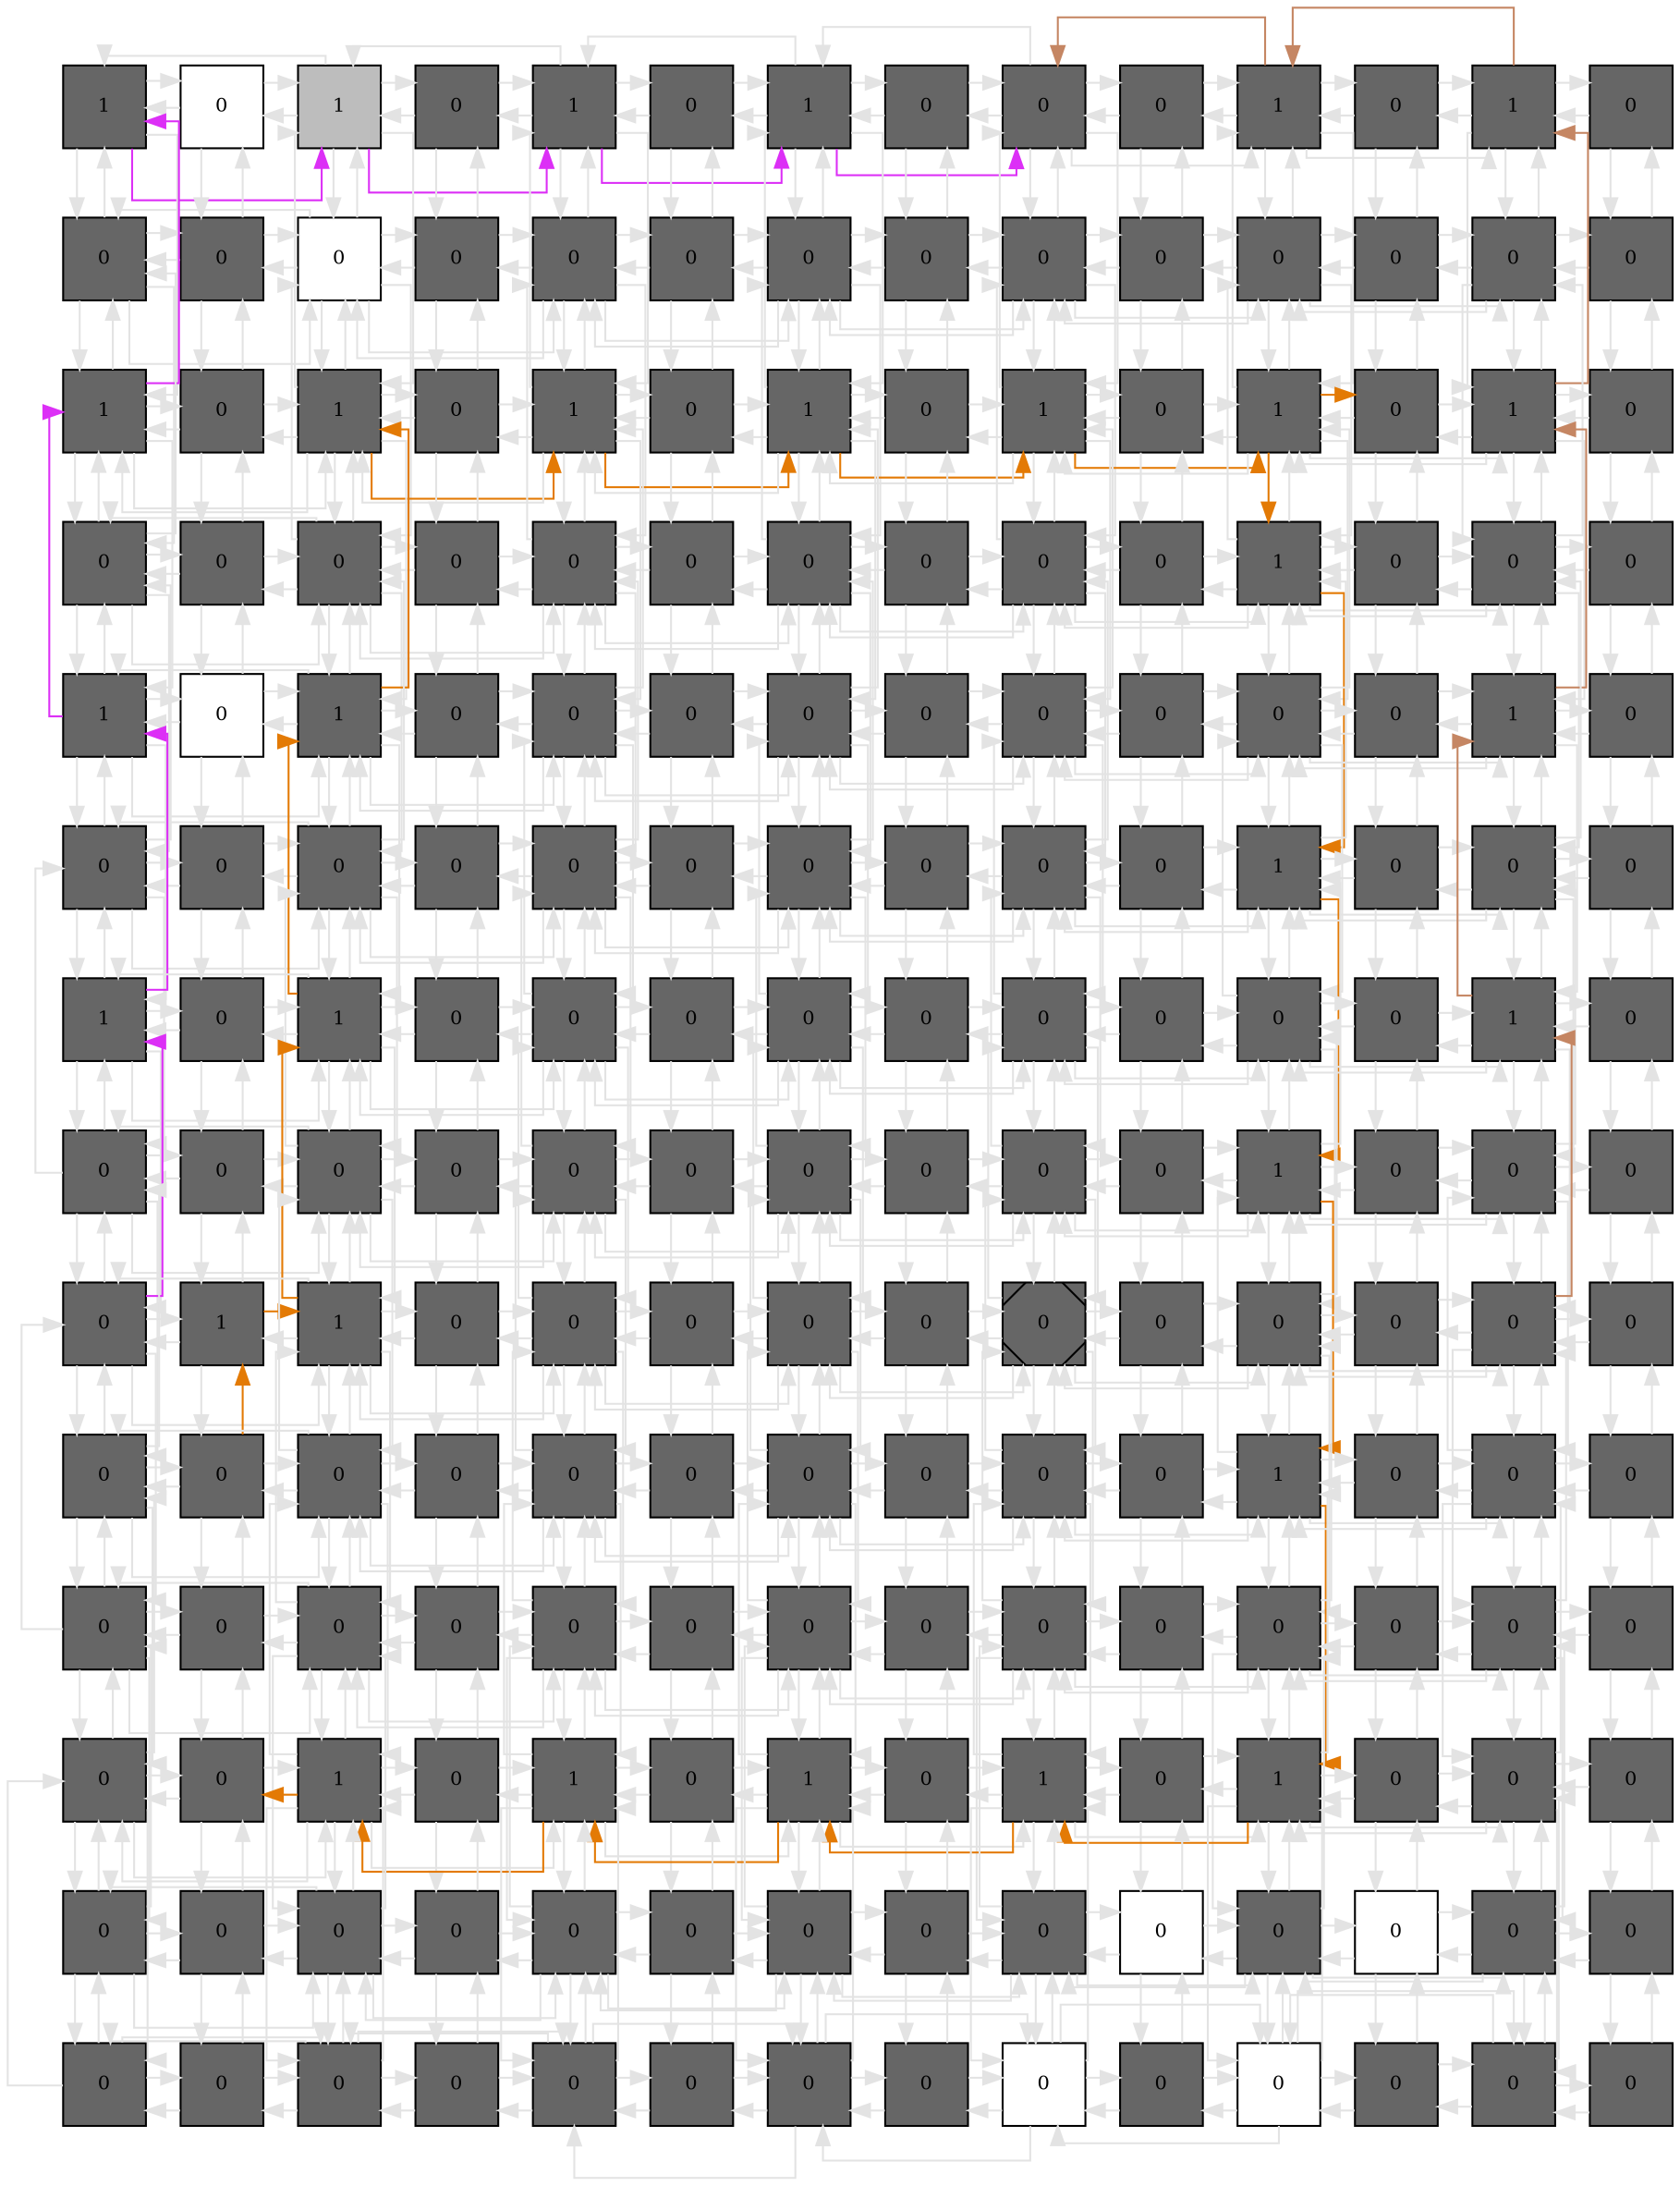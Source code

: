 digraph layout  {
rankdir=TB;
splines=ortho;
node [fixedsize=false, style=filled, width="0.6"];
edge [constraint=false];
0 [fillcolor="#666666", fontsize=10, label=1, shape=square, tooltip="name:  Galpha_iL ,\nin_degree: 4,\nout_degree: 4"];
1 [fillcolor="#FFFFFF", fontsize=10, label=0, shape=square, tooltip="name: None,\nin_degree: 3,\nout_degree: 3"];
2 [fillcolor="#bdbdbd", fontsize=10, label=1, shape=square, tooltip="name: None,\nin_degree: 6,\nout_degree: 6"];
3 [fillcolor="#666666", fontsize=10, label=0, shape=square, tooltip="name:  IL9_e ,\nin_degree: 3,\nout_degree: 3"];
4 [fillcolor="#666666", fontsize=10, label=1, shape=square, tooltip="name:  AKT ,\nin_degree: 6,\nout_degree: 6"];
5 [fillcolor="#666666", fontsize=10, label=0, shape=square, tooltip="name:  PDK1 ,\nin_degree: 3,\nout_degree: 3"];
6 [fillcolor="#666666", fontsize=10, label=1, shape=square, tooltip="name:  PIP3_345 ,\nin_degree: 6,\nout_degree: 6"];
7 [fillcolor="#666666", fontsize=10, label=0, shape=square, tooltip="name:  ICOS ,\nin_degree: 3,\nout_degree: 3"];
8 [fillcolor="#666666", fontsize=10, label=0, shape=square, tooltip="name:  PI3K ,\nin_degree: 6,\nout_degree: 6"];
9 [fillcolor="#666666", fontsize=10, label=0, shape=square, tooltip="name:  SHP2 ,\nin_degree: 3,\nout_degree: 3"];
10 [fillcolor="#666666", fontsize=10, label=1, shape=square, tooltip="name:  APC ,\nin_degree: 6,\nout_degree: 6"];
11 [fillcolor="#666666", fontsize=10, label=0, shape=square, tooltip="name:  B7 ,\nin_degree: 3,\nout_degree: 3"];
12 [fillcolor="#666666", fontsize=10, label=1, shape=square, tooltip="name:  MHC_II ,\nin_degree: 5,\nout_degree: 5"];
13 [fillcolor="#666666", fontsize=10, label=0, shape=square, tooltip="name:  GAB2 ,\nin_degree: 2,\nout_degree: 2"];
14 [fillcolor="#666666", fontsize=10, label=0, shape=square, tooltip="name:  Galpha_iR ,\nin_degree: 5,\nout_degree: 5"];
15 [fillcolor="#666666", fontsize=10, label=0, shape=square, tooltip="name:  IL22R ,\nin_degree: 4,\nout_degree: 4"];
16 [fillcolor="#FFFFFF", fontsize=10, label=0, shape=square, tooltip="name: None,\nin_degree: 7,\nout_degree: 7"];
17 [fillcolor="#666666", fontsize=10, label=0, shape=square, tooltip="name:  IL9R ,\nin_degree: 4,\nout_degree: 4"];
18 [fillcolor="#666666", fontsize=10, label=0, shape=square, tooltip="name:  GSK-3b ,\nin_degree: 7,\nout_degree: 7"];
19 [fillcolor="#666666", fontsize=10, label=0, shape=square, tooltip="name:  JAK1 ,\nin_degree: 4,\nout_degree: 4"];
20 [fillcolor="#666666", fontsize=10, label=0, shape=square, tooltip="name:  JAK3 ,\nin_degree: 7,\nout_degree: 7"];
21 [fillcolor="#666666", fontsize=10, label=0, shape=square, tooltip="name:  IL2R ,\nin_degree: 4,\nout_degree: 4"];
22 [fillcolor="#666666", fontsize=10, label=0, shape=square, tooltip="name:  IL2_e ,\nin_degree: 7,\nout_degree: 7"];
23 [fillcolor="#666666", fontsize=10, label=0, shape=square, tooltip="name:  IL2RB ,\nin_degree: 4,\nout_degree: 4"];
24 [fillcolor="#666666", fontsize=10, label=0, shape=square, tooltip="name:  CD28 ,\nin_degree: 7,\nout_degree: 7"];
25 [fillcolor="#666666", fontsize=10, label=0, shape=square, tooltip="name:  Lck ,\nin_degree: 4,\nout_degree: 4"];
26 [fillcolor="#666666", fontsize=10, label=0, shape=square, tooltip="name:  CD4 ,\nin_degree: 6,\nout_degree: 6"];
27 [fillcolor="#666666", fontsize=10, label=0, shape=square, tooltip="name:  Shc1 ,\nin_degree: 3,\nout_degree: 3"];
28 [fillcolor="#666666", fontsize=10, label=1, shape=square, tooltip="name:  MEK3 ,\nin_degree: 6,\nout_degree: 6"];
29 [fillcolor="#666666", fontsize=10, label=0, shape=square, tooltip="name:  IL22_e ,\nin_degree: 4,\nout_degree: 4"];
30 [fillcolor="#666666", fontsize=10, label=1, shape=square, tooltip="name:  MEKK4 ,\nin_degree: 8,\nout_degree: 8"];
31 [fillcolor="#666666", fontsize=10, label=0, shape=square, tooltip="name:  IL12_e ,\nin_degree: 4,\nout_degree: 4"];
32 [fillcolor="#666666", fontsize=10, label=1, shape=square, tooltip="name:  GADD45B ,\nin_degree: 8,\nout_degree: 8"];
33 [fillcolor="#666666", fontsize=10, label=0, shape=square, tooltip="name:  SOCS3 ,\nin_degree: 4,\nout_degree: 4"];
34 [fillcolor="#666666", fontsize=10, label=1, shape=square, tooltip="name:  GADD45G ,\nin_degree: 8,\nout_degree: 8"];
35 [fillcolor="#666666", fontsize=10, label=0, shape=square, tooltip="name:  SYK ,\nin_degree: 4,\nout_degree: 4"];
36 [fillcolor="#666666", fontsize=10, label=1, shape=square, tooltip="name:  IL15RA ,\nin_degree: 8,\nout_degree: 8"];
37 [fillcolor="#666666", fontsize=10, label=0, shape=square, tooltip="name:  IL15R ,\nin_degree: 4,\nout_degree: 4"];
38 [fillcolor="#666666", fontsize=10, label=1, shape=square, tooltip="name:  TCR ,\nin_degree: 8,\nout_degree: 8"];
39 [fillcolor="#666666", fontsize=10, label=0, shape=square, tooltip="name:  FYN ,\nin_degree: 4,\nout_degree: 4"];
40 [fillcolor="#666666", fontsize=10, label=1, shape=square, tooltip="name:  CD3 ,\nin_degree: 7,\nout_degree: 7"];
41 [fillcolor="#666666", fontsize=10, label=0, shape=square, tooltip="name:  IL15_e ,\nin_degree: 3,\nout_degree: 3"];
42 [fillcolor="#666666", fontsize=10, label=0, shape=square, tooltip="name:  alpha_13L ,\nin_degree: 6,\nout_degree: 6"];
43 [fillcolor="#666666", fontsize=10, label=0, shape=square, tooltip="name:  TGFB_e ,\nin_degree: 4,\nout_degree: 4"];
44 [fillcolor="#666666", fontsize=10, label=0, shape=square, tooltip="name:  MEK4 ,\nin_degree: 8,\nout_degree: 8"];
45 [fillcolor="#666666", fontsize=10, label=0, shape=square, tooltip="name:  IL12RB2 ,\nin_degree: 4,\nout_degree: 4"];
46 [fillcolor="#666666", fontsize=10, label=0, shape=square, tooltip="name:  SMAD3 ,\nin_degree: 8,\nout_degree: 8"];
47 [fillcolor="#666666", fontsize=10, label=0, shape=square, tooltip="name:  TGFBR ,\nin_degree: 4,\nout_degree: 4"];
48 [fillcolor="#666666", fontsize=10, label=0, shape=square, tooltip="name:  IL2RA ,\nin_degree: 8,\nout_degree: 8"];
49 [fillcolor="#666666", fontsize=10, label=0, shape=square, tooltip="name:  STAT5 ,\nin_degree: 4,\nout_degree: 4"];
50 [fillcolor="#666666", fontsize=10, label=0, shape=square, tooltip="name:  IL2 ,\nin_degree: 8,\nout_degree: 8"];
51 [fillcolor="#666666", fontsize=10, label=0, shape=square, tooltip="name:  IL2R_HIGH ,\nin_degree: 4,\nout_degree: 4"];
52 [fillcolor="#666666", fontsize=10, label=1, shape=square, tooltip="name:  GFI1 ,\nin_degree: 8,\nout_degree: 8"];
53 [fillcolor="#666666", fontsize=10, label=0, shape=square, tooltip="name:  CGC ,\nin_degree: 4,\nout_degree: 4"];
54 [fillcolor="#666666", fontsize=10, label=0, shape=square, tooltip="name:  ITAMS ,\nin_degree: 7,\nout_degree: 7"];
55 [fillcolor="#666666", fontsize=10, label=0, shape=square, tooltip="name:  Grb2 ,\nin_degree: 3,\nout_degree: 3"];
56 [fillcolor="#666666", fontsize=10, label=1, shape=square, tooltip="name:  Galpha12_13R ,\nin_degree: 6,\nout_degree: 6"];
57 [fillcolor="#FFFFFF", fontsize=10, label=0, shape=square, tooltip="name: None,\nin_degree: 4,\nout_degree: 4"];
58 [fillcolor="#666666", fontsize=10, label=1, shape=square, tooltip="name:  MEK6 ,\nin_degree: 8,\nout_degree: 8"];
59 [fillcolor="#666666", fontsize=10, label=0, shape=square, tooltip="name:  Tyk2 ,\nin_degree: 4,\nout_degree: 4"];
60 [fillcolor="#666666", fontsize=10, label=0, shape=square, tooltip="name:  P38 ,\nin_degree: 8,\nout_degree: 8"];
61 [fillcolor="#666666", fontsize=10, label=0, shape=square, tooltip="name:  RORGT ,\nin_degree: 4,\nout_degree: 4"];
62 [fillcolor="#666666", fontsize=10, label=0, shape=square, tooltip="name:  FOXP3 ,\nin_degree: 8,\nout_degree: 8"];
63 [fillcolor="#666666", fontsize=10, label=0, shape=square, tooltip="name:  IL17 ,\nin_degree: 4,\nout_degree: 4"];
64 [fillcolor="#666666", fontsize=10, label=0, shape=square, tooltip="name:  NFAT ,\nin_degree: 8,\nout_degree: 8"];
65 [fillcolor="#666666", fontsize=10, label=0, shape=square, tooltip="name:  TGFB ,\nin_degree: 4,\nout_degree: 4"];
66 [fillcolor="#666666", fontsize=10, label=0, shape=square, tooltip="name:  STAT6 ,\nin_degree: 8,\nout_degree: 8"];
67 [fillcolor="#666666", fontsize=10, label=0, shape=square, tooltip="name:  IL4R ,\nin_degree: 4,\nout_degree: 4"];
68 [fillcolor="#666666", fontsize=10, label=1, shape=square, tooltip="name:  IL4_e ,\nin_degree: 7,\nout_degree: 7"];
69 [fillcolor="#666666", fontsize=10, label=0, shape=square, tooltip="name:  IL4RA ,\nin_degree: 3,\nout_degree: 3"];
70 [fillcolor="#666666", fontsize=10, label=0, shape=square, tooltip="name:  G_Actin ,\nin_degree: 6,\nout_degree: 6"];
71 [fillcolor="#666666", fontsize=10, label=0, shape=square, tooltip="name:  Profilin ,\nin_degree: 4,\nout_degree: 4"];
72 [fillcolor="#666666", fontsize=10, label=0, shape=square, tooltip="name:  RIAM ,\nin_degree: 8,\nout_degree: 8"];
73 [fillcolor="#666666", fontsize=10, label=0, shape=square, tooltip="name:  IL12RB1 ,\nin_degree: 4,\nout_degree: 4"];
74 [fillcolor="#666666", fontsize=10, label=0, shape=square, tooltip="name:  IL23_e ,\nin_degree: 8,\nout_degree: 8"];
75 [fillcolor="#666666", fontsize=10, label=0, shape=square, tooltip="name:  IL23R ,\nin_degree: 4,\nout_degree: 4"];
76 [fillcolor="#666666", fontsize=10, label=0, shape=square, tooltip="name:  IRF1 ,\nin_degree: 8,\nout_degree: 8"];
77 [fillcolor="#666666", fontsize=10, label=0, shape=square, tooltip="name:  NFKB ,\nin_degree: 4,\nout_degree: 4"];
78 [fillcolor="#666666", fontsize=10, label=0, shape=square, tooltip="name:  IL23 ,\nin_degree: 8,\nout_degree: 8"];
79 [fillcolor="#666666", fontsize=10, label=0, shape=square, tooltip="name:  proliferation ,\nin_degree: 4,\nout_degree: 4"];
80 [fillcolor="#666666", fontsize=10, label=1, shape=square, tooltip="name:  IL4 ,\nin_degree: 8,\nout_degree: 8"];
81 [fillcolor="#666666", fontsize=10, label=0, shape=square, tooltip="name:  IKB ,\nin_degree: 4,\nout_degree: 4"];
82 [fillcolor="#666666", fontsize=10, label=0, shape=square, tooltip="name:  IL4R_HIGH ,\nin_degree: 7,\nout_degree: 7"];
83 [fillcolor="#666666", fontsize=10, label=0, shape=square, tooltip="name:  STAT5_HIGH ,\nin_degree: 3,\nout_degree: 3"];
84 [fillcolor="#666666", fontsize=10, label=1, shape=square, tooltip="name:  F_Actin ,\nin_degree: 6,\nout_degree: 6"];
85 [fillcolor="#666666", fontsize=10, label=0, shape=square, tooltip="name:  ERM ,\nin_degree: 4,\nout_degree: 4"];
86 [fillcolor="#666666", fontsize=10, label=1, shape=square, tooltip="name:  Arp2_3 ,\nin_degree: 8,\nout_degree: 8"];
87 [fillcolor="#666666", fontsize=10, label=0, shape=square, tooltip="name:  JAK2 ,\nin_degree: 4,\nout_degree: 4"];
88 [fillcolor="#666666", fontsize=10, label=0, shape=square, tooltip="name:  STAT4 ,\nin_degree: 8,\nout_degree: 8"];
89 [fillcolor="#666666", fontsize=10, label=0, shape=square, tooltip="name:  IL6RA ,\nin_degree: 4,\nout_degree: 4"];
90 [fillcolor="#666666", fontsize=10, label=0, shape=square, tooltip="name:  STAT1 ,\nin_degree: 8,\nout_degree: 8"];
91 [fillcolor="#666666", fontsize=10, label=0, shape=square, tooltip="name:  IL22 ,\nin_degree: 4,\nout_degree: 4"];
92 [fillcolor="#666666", fontsize=10, label=0, shape=square, tooltip="name:  TBET ,\nin_degree: 8,\nout_degree: 8"];
93 [fillcolor="#666666", fontsize=10, label=0, shape=square, tooltip="name:  IL21 ,\nin_degree: 4,\nout_degree: 4"];
94 [fillcolor="#666666", fontsize=10, label=0, shape=square, tooltip="name:  GATA3 ,\nin_degree: 8,\nout_degree: 8"];
95 [fillcolor="#666666", fontsize=10, label=0, shape=square, tooltip="name:  Dec2 ,\nin_degree: 4,\nout_degree: 4"];
96 [fillcolor="#666666", fontsize=10, label=1, shape=square, tooltip="name:  IRF4 ,\nin_degree: 7,\nout_degree: 7"];
97 [fillcolor="#666666", fontsize=10, label=0, shape=square, tooltip="name:  IL4RA_HIGH ,\nin_degree: 3,\nout_degree: 3"];
98 [fillcolor="#666666", fontsize=10, label=0, shape=square, tooltip="name:  RhoGEF ,\nin_degree: 6,\nout_degree: 6"];
99 [fillcolor="#666666", fontsize=10, label=0, shape=square, tooltip="name:  RhoA ,\nin_degree: 4,\nout_degree: 4"];
100 [fillcolor="#666666", fontsize=10, label=0, shape=square, tooltip="name:  MLC ,\nin_degree: 8,\nout_degree: 8"];
101 [fillcolor="#666666", fontsize=10, label=0, shape=square, tooltip="name:  ROCK ,\nin_degree: 4,\nout_degree: 4"];
102 [fillcolor="#666666", fontsize=10, label=0, shape=square, tooltip="name:  ATF2 ,\nin_degree: 8,\nout_degree: 8"];
103 [fillcolor="#666666", fontsize=10, label=0, shape=square, tooltip="name:  IL6R ,\nin_degree: 4,\nout_degree: 4"];
104 [fillcolor="#666666", fontsize=10, label=0, shape=square, tooltip="name:  GP130 ,\nin_degree: 8,\nout_degree: 8"];
105 [fillcolor="#666666", fontsize=10, label=0, shape=square, tooltip="name:  STAT3 ,\nin_degree: 4,\nout_degree: 4"];
106 [fillcolor="#666666", fontsize=10, label=0, shape=square, tooltip="name:  IL10 ,\nin_degree: 8,\nout_degree: 8"];
107 [fillcolor="#666666", fontsize=10, label=0, shape=square, tooltip="name:  IL21R ,\nin_degree: 4,\nout_degree: 4"];
108 [fillcolor="#666666", fontsize=10, label=1, shape=square, tooltip="name:  SOCS1 ,\nin_degree: 8,\nout_degree: 8"];
109 [fillcolor="#666666", fontsize=10, label=0, shape=square, tooltip="name:  Gads ,\nin_degree: 4,\nout_degree: 4"];
110 [fillcolor="#666666", fontsize=10, label=0, shape=square, tooltip="name:  ZAP-70 ,\nin_degree: 7,\nout_degree: 7"];
111 [fillcolor="#666666", fontsize=10, label=0, shape=square, tooltip="name:  LAT ,\nin_degree: 3,\nout_degree: 3"];
112 [fillcolor="#666666", fontsize=10, label=0, shape=square, tooltip="name:  FAK_576_577 ,\nin_degree: 6,\nout_degree: 6"];
113 [fillcolor="#666666", fontsize=10, label=1, shape=square, tooltip="name:  FAK_Tyr397 ,\nin_degree: 4,\nout_degree: 4"];
114 [fillcolor="#666666", fontsize=10, label=1, shape=square, tooltip="name:  WAVE-2 ,\nin_degree: 8,\nout_degree: 8"];
115 [fillcolor="#666666", fontsize=10, label=0, shape=square, tooltip="name:  Cofilin ,\nin_degree: 4,\nout_degree: 4"];
116 [fillcolor="#666666", fontsize=10, label=0, shape=square, tooltip="name:  AP1 ,\nin_degree: 8,\nout_degree: 8"];
117 [fillcolor="#666666", fontsize=10, label=0, shape=square, tooltip="name:  IL6_e ,\nin_degree: 4,\nout_degree: 4"];
118 [fillcolor="#666666", fontsize=10, label=0, shape=square, tooltip="name:  IL27R ,\nin_degree: 8,\nout_degree: 8"];
119 [fillcolor="#666666", fontsize=10, label=0, shape=square, tooltip="name:  IL27RA ,\nin_degree: 4,\nout_degree: 4"];
120 [fillcolor="#666666", fontsize=10, label=0, shape=Msquare, tooltip="name:  IFNG ,\nin_degree: 8,\nout_degree: 8"];
121 [fillcolor="#666666", fontsize=10, label=0, shape=square, tooltip="name:  IL21_e ,\nin_degree: 4,\nout_degree: 4"];
122 [fillcolor="#666666", fontsize=10, label=0, shape=square, tooltip="name:  RUNX3 ,\nin_degree: 8,\nout_degree: 8"];
123 [fillcolor="#666666", fontsize=10, label=0, shape=square, tooltip="name:  IKKcomplex ,\nin_degree: 4,\nout_degree: 4"];
124 [fillcolor="#666666", fontsize=10, label=0, shape=square, tooltip="name:  Ras ,\nin_degree: 7,\nout_degree: 7"];
125 [fillcolor="#666666", fontsize=10, label=0, shape=square, tooltip="name:  Sos ,\nin_degree: 3,\nout_degree: 3"];
126 [fillcolor="#666666", fontsize=10, label=0, shape=square, tooltip="name:  Src ,\nin_degree: 6,\nout_degree: 6"];
127 [fillcolor="#666666", fontsize=10, label=0, shape=square, tooltip="name:  CAV1_scaffold ,\nin_degree: 4,\nout_degree: 4"];
128 [fillcolor="#666666", fontsize=10, label=0, shape=square, tooltip="name:  IRSp53 ,\nin_degree: 8,\nout_degree: 8"];
129 [fillcolor="#666666", fontsize=10, label=0, shape=square, tooltip="name:  LIMK ,\nin_degree: 4,\nout_degree: 4"];
130 [fillcolor="#666666", fontsize=10, label=0, shape=square, tooltip="name:  N_WASP ,\nin_degree: 8,\nout_degree: 8"];
131 [fillcolor="#666666", fontsize=10, label=0, shape=square, tooltip="name:  Nck ,\nin_degree: 4,\nout_degree: 4"];
132 [fillcolor="#666666", fontsize=10, label=0, shape=square, tooltip="name:  IL27_e ,\nin_degree: 8,\nout_degree: 8"];
133 [fillcolor="#666666", fontsize=10, label=0, shape=square, tooltip="name:  IL10R ,\nin_degree: 4,\nout_degree: 4"];
134 [fillcolor="#666666", fontsize=10, label=0, shape=square, tooltip="name:  HLX ,\nin_degree: 8,\nout_degree: 8"];
135 [fillcolor="#666666", fontsize=10, label=0, shape=square, tooltip="name:  IL10RA ,\nin_degree: 4,\nout_degree: 4"];
136 [fillcolor="#666666", fontsize=10, label=1, shape=square, tooltip="name:  CD26 ,\nin_degree: 8,\nout_degree: 8"];
137 [fillcolor="#666666", fontsize=10, label=0, shape=square, tooltip="name:  SLP-76 ,\nin_degree: 4,\nout_degree: 4"];
138 [fillcolor="#666666", fontsize=10, label=0, shape=square, tooltip="name:  ITK ,\nin_degree: 7,\nout_degree: 7"];
139 [fillcolor="#666666", fontsize=10, label=0, shape=square, tooltip="name:  PLCg ,\nin_degree: 3,\nout_degree: 3"];
140 [fillcolor="#666666", fontsize=10, label=0, shape=square, tooltip="name:  Paxillin ,\nin_degree: 6,\nout_degree: 6"];
141 [fillcolor="#666666", fontsize=10, label=0, shape=square, tooltip="name:  was ,\nin_degree: 4,\nout_degree: 4"];
142 [fillcolor="#666666", fontsize=10, label=0, shape=square, tooltip="name:  rac1 ,\nin_degree: 8,\nout_degree: 8"];
143 [fillcolor="#666666", fontsize=10, label=0, shape=square, tooltip="name:  PAK ,\nin_degree: 4,\nout_degree: 4"];
144 [fillcolor="#666666", fontsize=10, label=0, shape=square, tooltip="name:  JNK ,\nin_degree: 8,\nout_degree: 8"];
145 [fillcolor="#666666", fontsize=10, label=0, shape=square, tooltip="name:  Vav ,\nin_degree: 4,\nout_degree: 4"];
146 [fillcolor="#666666", fontsize=10, label=0, shape=square, tooltip="name:  IFNBR ,\nin_degree: 8,\nout_degree: 8"];
147 [fillcolor="#666666", fontsize=10, label=0, shape=square, tooltip="name:  IL10_e ,\nin_degree: 4,\nout_degree: 4"];
148 [fillcolor="#666666", fontsize=10, label=0, shape=square, tooltip="name:  IFNGR ,\nin_degree: 8,\nout_degree: 8"];
149 [fillcolor="#666666", fontsize=10, label=0, shape=square, tooltip="name:  IFNG_e ,\nin_degree: 4,\nout_degree: 4"];
150 [fillcolor="#666666", fontsize=10, label=0, shape=square, tooltip="name:  BCL10_Malt1 ,\nin_degree: 8,\nout_degree: 8"];
151 [fillcolor="#666666", fontsize=10, label=0, shape=square, tooltip="name:  Bcl10_Carma1_MALTI ,\nin_degree: 4,\nout_degree: 4"];
152 [fillcolor="#666666", fontsize=10, label=0, shape=square, tooltip="name:  CARMA1 ,\nin_degree: 7,\nout_degree: 7"];
153 [fillcolor="#666666", fontsize=10, label=0, shape=square, tooltip="name:  PKC ,\nin_degree: 3,\nout_degree: 3"];
154 [fillcolor="#666666", fontsize=10, label=0, shape=square, tooltip="name:  Cas ,\nin_degree: 6,\nout_degree: 6"];
155 [fillcolor="#666666", fontsize=10, label=0, shape=square, tooltip="name:  Bintegrin ,\nin_degree: 4,\nout_degree: 4"];
156 [fillcolor="#666666", fontsize=10, label=1, shape=square, tooltip="name:  NOS2A ,\nin_degree: 8,\nout_degree: 8"];
157 [fillcolor="#666666", fontsize=10, label=0, shape=square, tooltip="name:  Cdc42 ,\nin_degree: 4,\nout_degree: 4"];
158 [fillcolor="#666666", fontsize=10, label=1, shape=square, tooltip="name:  MKK7 ,\nin_degree: 8,\nout_degree: 8"];
159 [fillcolor="#666666", fontsize=10, label=0, shape=square, tooltip="name:  TAK1 ,\nin_degree: 4,\nout_degree: 4"];
160 [fillcolor="#666666", fontsize=10, label=1, shape=square, tooltip="name:  IFNB_e ,\nin_degree: 8,\nout_degree: 8"];
161 [fillcolor="#666666", fontsize=10, label=0, shape=square, tooltip="name:  IL10RB ,\nin_degree: 4,\nout_degree: 4"];
162 [fillcolor="#666666", fontsize=10, label=1, shape=square, tooltip="name:  IFNGR2 ,\nin_degree: 8,\nout_degree: 8"];
163 [fillcolor="#666666", fontsize=10, label=0, shape=square, tooltip="name:  TRAF6 ,\nin_degree: 4,\nout_degree: 4"];
164 [fillcolor="#666666", fontsize=10, label=1, shape=square, tooltip="name:  IFNGR1 ,\nin_degree: 8,\nout_degree: 8"];
165 [fillcolor="#666666", fontsize=10, label=0, shape=square, tooltip="name:  NIK ,\nin_degree: 4,\nout_degree: 4"];
166 [fillcolor="#666666", fontsize=10, label=0, shape=square, tooltip="name:  RASgrp ,\nin_degree: 7,\nout_degree: 7"];
167 [fillcolor="#666666", fontsize=10, label=0, shape=square, tooltip="name:  DAG ,\nin_degree: 3,\nout_degree: 3"];
168 [fillcolor="#666666", fontsize=10, label=0, shape=square, tooltip="name:  Crk ,\nin_degree: 5,\nout_degree: 5"];
169 [fillcolor="#666666", fontsize=10, label=0, shape=square, tooltip="name:  C3G ,\nin_degree: 4,\nout_degree: 4"];
170 [fillcolor="#666666", fontsize=10, label=0, shape=square, tooltip="name:  Rap1 ,\nin_degree: 7,\nout_degree: 7"];
171 [fillcolor="#666666", fontsize=10, label=0, shape=square, tooltip="name:  PKA ,\nin_degree: 4,\nout_degree: 4"];
172 [fillcolor="#666666", fontsize=10, label=0, shape=square, tooltip="name:  ERK ,\nin_degree: 7,\nout_degree: 7"];
173 [fillcolor="#666666", fontsize=10, label=0, shape=square, tooltip="name:  BRAF ,\nin_degree: 4,\nout_degree: 4"];
174 [fillcolor="#666666", fontsize=10, label=0, shape=square, tooltip="name:  MEK1_2 ,\nin_degree: 7,\nout_degree: 7"];
175 [fillcolor="#666666", fontsize=10, label=0, shape=square, tooltip="name:  IL18_e ,\nin_degree: 4,\nout_degree: 4"];
176 [fillcolor="#666666", fontsize=10, label=0, shape=square, tooltip="name:  RAF1 ,\nin_degree: 7,\nout_degree: 7"];
177 [fillcolor="#FFFFFF", fontsize=10, label=0, shape=square, tooltip="name: None,\nin_degree: 4,\nout_degree: 4"];
178 [fillcolor="#666666", fontsize=10, label=0, shape=square, tooltip="name:  Calcineurin ,\nin_degree: 7,\nout_degree: 7"];
179 [fillcolor="#FFFFFF", fontsize=10, label=0, shape=square, tooltip="name: None,\nin_degree: 4,\nout_degree: 4"];
180 [fillcolor="#666666", fontsize=10, label=0, shape=square, tooltip="name:  Ca2+ ,\nin_degree: 6,\nout_degree: 6"];
181 [fillcolor="#666666", fontsize=10, label=0, shape=square, tooltip="name:  IP3 ,\nin_degree: 3,\nout_degree: 3"];
182 [fillcolor="#666666", fontsize=10, label=0, shape=square, tooltip="name:  ECM ,\nin_degree: 4,\nout_degree: 4"];
183 [fillcolor="#666666", fontsize=10, label=0, shape=square, tooltip="name:  CAV1_ACTIVATOR ,\nin_degree: 3,\nout_degree: 3"];
184 [fillcolor="#666666", fontsize=10, label=0, shape=square, tooltip="name:  EPAC ,\nin_degree: 6,\nout_degree: 6"];
185 [fillcolor="#666666", fontsize=10, label=0, shape=square, tooltip="name:  cAMP ,\nin_degree: 3,\nout_degree: 3"];
186 [fillcolor="#666666", fontsize=10, label=0, shape=square, tooltip="name:  adenyl_cyclase ,\nin_degree: 6,\nout_degree: 6"];
187 [fillcolor="#666666", fontsize=10, label=0, shape=square, tooltip="name:  GalphaS_R ,\nin_degree: 3,\nout_degree: 3"];
188 [fillcolor="#666666", fontsize=10, label=0, shape=square, tooltip="name:  GalphaS_L ,\nin_degree: 6,\nout_degree: 6"];
189 [fillcolor="#666666", fontsize=10, label=0, shape=square, tooltip="name:  IL18R1 ,\nin_degree: 3,\nout_degree: 3"];
190 [fillcolor="#FFFFFF", fontsize=10, label=0, shape=square, tooltip="name: None,\nin_degree: 6,\nout_degree: 6"];
191 [fillcolor="#666666", fontsize=10, label=0, shape=square, tooltip="name:  IRAK1 ,\nin_degree: 3,\nout_degree: 3"];
192 [fillcolor="#FFFFFF", fontsize=10, label=0, shape=square, tooltip="name: None,\nin_degree: 6,\nout_degree: 6"];
193 [fillcolor="#666666", fontsize=10, label=0, shape=square, tooltip="name:  Galpha_Q ,\nin_degree: 3,\nout_degree: 3"];
194 [fillcolor="#666666", fontsize=10, label=0, shape=square, tooltip="name:  Galpha_QL ,\nin_degree: 5,\nout_degree: 5"];
195 [fillcolor="#666666", fontsize=10, label=0, shape=square, tooltip="name:  PLCb ,\nin_degree: 2,\nout_degree: 2"];
0 -> 1  [color=grey89, style="penwidth(0.1)", tooltip=" ", weight=1];
0 -> 14  [color=grey89, style="penwidth(0.1)", tooltip=" ", weight=1];
0 -> 28  [color=grey89, style="penwidth(0.1)", tooltip=" ", weight=1];
0 -> 2  [color="#DC2FF6", style="penwidth(0.1)", tooltip="112( FAK_576_577 ) to 8( PI3K )", weight=1];
1 -> 0  [color=grey89, style="penwidth(0.1)", tooltip=" ", weight=1];
1 -> 2  [color=grey89, style="penwidth(0.1)", tooltip=" ", weight=1];
1 -> 15  [color=grey89, style="penwidth(0.1)", tooltip=" ", weight=1];
2 -> 1  [color=grey89, style="penwidth(0.1)", tooltip=" ", weight=1];
2 -> 3  [color=grey89, style="penwidth(0.1)", tooltip=" ", weight=1];
2 -> 16  [color=grey89, style="penwidth(0.1)", tooltip=" ", weight=1];
2 -> 30  [color=grey89, style="penwidth(0.1)", tooltip=" ", weight=1];
2 -> 4  [color="#DC2FF6", style="penwidth(0.1)", tooltip="112( FAK_576_577 ) to 8( PI3K )", weight=1];
2 -> 0  [color=grey89, style="penwidth(0.1)", tooltip=" ", weight=1];
3 -> 2  [color=grey89, style="penwidth(0.1)", tooltip=" ", weight=1];
3 -> 4  [color=grey89, style="penwidth(0.1)", tooltip=" ", weight=1];
3 -> 17  [color=grey89, style="penwidth(0.1)", tooltip=" ", weight=1];
4 -> 3  [color=grey89, style="penwidth(0.1)", tooltip=" ", weight=1];
4 -> 5  [color=grey89, style="penwidth(0.1)", tooltip=" ", weight=1];
4 -> 18  [color=grey89, style="penwidth(0.1)", tooltip=" ", weight=1];
4 -> 32  [color=grey89, style="penwidth(0.1)", tooltip=" ", weight=1];
4 -> 6  [color="#DC2FF6", style="penwidth(0.1)", tooltip="112( FAK_576_577 ) to 8( PI3K )", weight=1];
4 -> 2  [color=grey89, style="penwidth(0.1)", tooltip=" ", weight=1];
5 -> 4  [color=grey89, style="penwidth(0.1)", tooltip=" ", weight=1];
5 -> 6  [color=grey89, style="penwidth(0.1)", tooltip=" ", weight=1];
5 -> 19  [color=grey89, style="penwidth(0.1)", tooltip=" ", weight=1];
6 -> 5  [color=grey89, style="penwidth(0.1)", tooltip=" ", weight=1];
6 -> 7  [color=grey89, style="penwidth(0.1)", tooltip=" ", weight=1];
6 -> 20  [color=grey89, style="penwidth(0.1)", tooltip=" ", weight=1];
6 -> 34  [color=grey89, style="penwidth(0.1)", tooltip=" ", weight=1];
6 -> 8  [color="#DC2FF6", style="penwidth(0.1)", tooltip="112( FAK_576_577 ) to 8( PI3K )", weight=1];
6 -> 4  [color=grey89, style="penwidth(0.1)", tooltip=" ", weight=1];
7 -> 6  [color=grey89, style="penwidth(0.1)", tooltip=" ", weight=1];
7 -> 8  [color=grey89, style="penwidth(0.1)", tooltip=" ", weight=1];
7 -> 21  [color=grey89, style="penwidth(0.1)", tooltip=" ", weight=1];
8 -> 7  [color=grey89, style="penwidth(0.1)", tooltip=" ", weight=1];
8 -> 9  [color=grey89, style="penwidth(0.1)", tooltip=" ", weight=1];
8 -> 22  [color=grey89, style="penwidth(0.1)", tooltip=" ", weight=1];
8 -> 36  [color=grey89, style="penwidth(0.1)", tooltip=" ", weight=1];
8 -> 10  [color=grey89, style="penwidth(0.1)", tooltip=" ", weight=1];
8 -> 6  [color=grey89, style="penwidth(0.1)", tooltip=" ", weight=1];
9 -> 8  [color=grey89, style="penwidth(0.1)", tooltip=" ", weight=1];
9 -> 10  [color=grey89, style="penwidth(0.1)", tooltip=" ", weight=1];
9 -> 23  [color=grey89, style="penwidth(0.1)", tooltip=" ", weight=1];
10 -> 9  [color=grey89, style="penwidth(0.1)", tooltip=" ", weight=1];
10 -> 11  [color=grey89, style="penwidth(0.1)", tooltip=" ", weight=1];
10 -> 24  [color=grey89, style="penwidth(0.1)", tooltip=" ", weight=1];
10 -> 38  [color=grey89, style="penwidth(0.1)", tooltip=" ", weight=1];
10 -> 12  [color=grey89, style="penwidth(0.1)", tooltip=" ", weight=1];
10 -> 8  [color="#C58663", style="penwidth(0.1)", tooltip="124( Ras ) to 8( PI3K )", weight=1];
11 -> 10  [color=grey89, style="penwidth(0.1)", tooltip=" ", weight=1];
11 -> 12  [color=grey89, style="penwidth(0.1)", tooltip=" ", weight=1];
11 -> 25  [color=grey89, style="penwidth(0.1)", tooltip=" ", weight=1];
12 -> 11  [color=grey89, style="penwidth(0.1)", tooltip=" ", weight=1];
12 -> 13  [color=grey89, style="penwidth(0.1)", tooltip=" ", weight=1];
12 -> 26  [color=grey89, style="penwidth(0.1)", tooltip=" ", weight=1];
12 -> 40  [color=grey89, style="penwidth(0.1)", tooltip=" ", weight=1];
12 -> 10  [color="#C58663", style="penwidth(0.1)", tooltip="124( Ras ) to 8( PI3K )", weight=1];
13 -> 12  [color=grey89, style="penwidth(0.1)", tooltip=" ", weight=1];
13 -> 27  [color=grey89, style="penwidth(0.1)", tooltip=" ", weight=1];
14 -> 0  [color=grey89, style="penwidth(0.1)", tooltip=" ", weight=1];
14 -> 15  [color=grey89, style="penwidth(0.1)", tooltip=" ", weight=1];
14 -> 28  [color=grey89, style="penwidth(0.1)", tooltip=" ", weight=1];
14 -> 42  [color=grey89, style="penwidth(0.1)", tooltip=" ", weight=1];
14 -> 16  [color=grey89, style="penwidth(0.1)", tooltip=" ", weight=1];
15 -> 1  [color=grey89, style="penwidth(0.1)", tooltip=" ", weight=1];
15 -> 14  [color=grey89, style="penwidth(0.1)", tooltip=" ", weight=1];
15 -> 16  [color=grey89, style="penwidth(0.1)", tooltip=" ", weight=1];
15 -> 29  [color=grey89, style="penwidth(0.1)", tooltip=" ", weight=1];
16 -> 2  [color=grey89, style="penwidth(0.1)", tooltip=" ", weight=1];
16 -> 15  [color=grey89, style="penwidth(0.1)", tooltip=" ", weight=1];
16 -> 17  [color=grey89, style="penwidth(0.1)", tooltip=" ", weight=1];
16 -> 30  [color=grey89, style="penwidth(0.1)", tooltip=" ", weight=1];
16 -> 44  [color=grey89, style="penwidth(0.1)", tooltip=" ", weight=1];
16 -> 18  [color=grey89, style="penwidth(0.1)", tooltip=" ", weight=1];
16 -> 14  [color=grey89, style="penwidth(0.1)", tooltip=" ", weight=1];
17 -> 3  [color=grey89, style="penwidth(0.1)", tooltip=" ", weight=1];
17 -> 16  [color=grey89, style="penwidth(0.1)", tooltip=" ", weight=1];
17 -> 18  [color=grey89, style="penwidth(0.1)", tooltip=" ", weight=1];
17 -> 31  [color=grey89, style="penwidth(0.1)", tooltip=" ", weight=1];
18 -> 4  [color=grey89, style="penwidth(0.1)", tooltip=" ", weight=1];
18 -> 17  [color=grey89, style="penwidth(0.1)", tooltip=" ", weight=1];
18 -> 19  [color=grey89, style="penwidth(0.1)", tooltip=" ", weight=1];
18 -> 32  [color=grey89, style="penwidth(0.1)", tooltip=" ", weight=1];
18 -> 46  [color=grey89, style="penwidth(0.1)", tooltip=" ", weight=1];
18 -> 20  [color=grey89, style="penwidth(0.1)", tooltip=" ", weight=1];
18 -> 16  [color=grey89, style="penwidth(0.1)", tooltip=" ", weight=1];
19 -> 5  [color=grey89, style="penwidth(0.1)", tooltip=" ", weight=1];
19 -> 18  [color=grey89, style="penwidth(0.1)", tooltip=" ", weight=1];
19 -> 20  [color=grey89, style="penwidth(0.1)", tooltip=" ", weight=1];
19 -> 33  [color=grey89, style="penwidth(0.1)", tooltip=" ", weight=1];
20 -> 6  [color=grey89, style="penwidth(0.1)", tooltip=" ", weight=1];
20 -> 19  [color=grey89, style="penwidth(0.1)", tooltip=" ", weight=1];
20 -> 21  [color=grey89, style="penwidth(0.1)", tooltip=" ", weight=1];
20 -> 34  [color=grey89, style="penwidth(0.1)", tooltip=" ", weight=1];
20 -> 48  [color=grey89, style="penwidth(0.1)", tooltip=" ", weight=1];
20 -> 22  [color=grey89, style="penwidth(0.1)", tooltip=" ", weight=1];
20 -> 18  [color=grey89, style="penwidth(0.1)", tooltip=" ", weight=1];
21 -> 7  [color=grey89, style="penwidth(0.1)", tooltip=" ", weight=1];
21 -> 20  [color=grey89, style="penwidth(0.1)", tooltip=" ", weight=1];
21 -> 22  [color=grey89, style="penwidth(0.1)", tooltip=" ", weight=1];
21 -> 35  [color=grey89, style="penwidth(0.1)", tooltip=" ", weight=1];
22 -> 8  [color=grey89, style="penwidth(0.1)", tooltip=" ", weight=1];
22 -> 21  [color=grey89, style="penwidth(0.1)", tooltip=" ", weight=1];
22 -> 23  [color=grey89, style="penwidth(0.1)", tooltip=" ", weight=1];
22 -> 36  [color=grey89, style="penwidth(0.1)", tooltip=" ", weight=1];
22 -> 50  [color=grey89, style="penwidth(0.1)", tooltip=" ", weight=1];
22 -> 24  [color=grey89, style="penwidth(0.1)", tooltip=" ", weight=1];
22 -> 20  [color=grey89, style="penwidth(0.1)", tooltip=" ", weight=1];
23 -> 9  [color=grey89, style="penwidth(0.1)", tooltip=" ", weight=1];
23 -> 22  [color=grey89, style="penwidth(0.1)", tooltip=" ", weight=1];
23 -> 24  [color=grey89, style="penwidth(0.1)", tooltip=" ", weight=1];
23 -> 37  [color=grey89, style="penwidth(0.1)", tooltip=" ", weight=1];
24 -> 10  [color=grey89, style="penwidth(0.1)", tooltip=" ", weight=1];
24 -> 23  [color=grey89, style="penwidth(0.1)", tooltip=" ", weight=1];
24 -> 25  [color=grey89, style="penwidth(0.1)", tooltip=" ", weight=1];
24 -> 38  [color=grey89, style="penwidth(0.1)", tooltip=" ", weight=1];
24 -> 52  [color=grey89, style="penwidth(0.1)", tooltip=" ", weight=1];
24 -> 26  [color=grey89, style="penwidth(0.1)", tooltip=" ", weight=1];
24 -> 22  [color=grey89, style="penwidth(0.1)", tooltip=" ", weight=1];
25 -> 11  [color=grey89, style="penwidth(0.1)", tooltip=" ", weight=1];
25 -> 24  [color=grey89, style="penwidth(0.1)", tooltip=" ", weight=1];
25 -> 26  [color=grey89, style="penwidth(0.1)", tooltip=" ", weight=1];
25 -> 39  [color=grey89, style="penwidth(0.1)", tooltip=" ", weight=1];
26 -> 12  [color=grey89, style="penwidth(0.1)", tooltip=" ", weight=1];
26 -> 25  [color=grey89, style="penwidth(0.1)", tooltip=" ", weight=1];
26 -> 27  [color=grey89, style="penwidth(0.1)", tooltip=" ", weight=1];
26 -> 40  [color=grey89, style="penwidth(0.1)", tooltip=" ", weight=1];
26 -> 54  [color=grey89, style="penwidth(0.1)", tooltip=" ", weight=1];
26 -> 24  [color=grey89, style="penwidth(0.1)", tooltip=" ", weight=1];
27 -> 13  [color=grey89, style="penwidth(0.1)", tooltip=" ", weight=1];
27 -> 26  [color=grey89, style="penwidth(0.1)", tooltip=" ", weight=1];
27 -> 41  [color=grey89, style="penwidth(0.1)", tooltip=" ", weight=1];
28 -> 14  [color=grey89, style="penwidth(0.1)", tooltip=" ", weight=1];
28 -> 29  [color=grey89, style="penwidth(0.1)", tooltip=" ", weight=1];
28 -> 42  [color=grey89, style="penwidth(0.1)", tooltip=" ", weight=1];
28 -> 56  [color=grey89, style="penwidth(0.1)", tooltip=" ", weight=1];
28 -> 0  [color="#DC2FF6", style="penwidth(0.1)", tooltip="112( FAK_576_577 ) to 8( PI3K )", weight=1];
28 -> 30  [color=grey89, style="penwidth(0.1)", tooltip=" ", weight=1];
29 -> 15  [color=grey89, style="penwidth(0.1)", tooltip=" ", weight=1];
29 -> 28  [color=grey89, style="penwidth(0.1)", tooltip=" ", weight=1];
29 -> 30  [color=grey89, style="penwidth(0.1)", tooltip=" ", weight=1];
29 -> 43  [color=grey89, style="penwidth(0.1)", tooltip=" ", weight=1];
30 -> 16  [color=grey89, style="penwidth(0.1)", tooltip=" ", weight=1];
30 -> 29  [color=grey89, style="penwidth(0.1)", tooltip=" ", weight=1];
30 -> 31  [color=grey89, style="penwidth(0.1)", tooltip=" ", weight=1];
30 -> 44  [color=grey89, style="penwidth(0.1)", tooltip=" ", weight=1];
30 -> 58  [color=grey89, style="penwidth(0.1)", tooltip=" ", weight=1];
30 -> 2  [color=grey89, style="penwidth(0.1)", tooltip=" ", weight=1];
30 -> 32  [color="#E37A05", style="penwidth(0.1)", tooltip="127( CAV1_scaffold ) to 39( FYN )", weight=1];
30 -> 28  [color=grey89, style="penwidth(0.1)", tooltip=" ", weight=1];
31 -> 17  [color=grey89, style="penwidth(0.1)", tooltip=" ", weight=1];
31 -> 30  [color=grey89, style="penwidth(0.1)", tooltip=" ", weight=1];
31 -> 32  [color=grey89, style="penwidth(0.1)", tooltip=" ", weight=1];
31 -> 45  [color=grey89, style="penwidth(0.1)", tooltip=" ", weight=1];
32 -> 18  [color=grey89, style="penwidth(0.1)", tooltip=" ", weight=1];
32 -> 31  [color=grey89, style="penwidth(0.1)", tooltip=" ", weight=1];
32 -> 33  [color=grey89, style="penwidth(0.1)", tooltip=" ", weight=1];
32 -> 46  [color=grey89, style="penwidth(0.1)", tooltip=" ", weight=1];
32 -> 60  [color=grey89, style="penwidth(0.1)", tooltip=" ", weight=1];
32 -> 4  [color=grey89, style="penwidth(0.1)", tooltip=" ", weight=1];
32 -> 34  [color="#E37A05", style="penwidth(0.1)", tooltip="127( CAV1_scaffold ) to 39( FYN )", weight=1];
32 -> 30  [color=grey89, style="penwidth(0.1)", tooltip=" ", weight=1];
33 -> 19  [color=grey89, style="penwidth(0.1)", tooltip=" ", weight=1];
33 -> 32  [color=grey89, style="penwidth(0.1)", tooltip=" ", weight=1];
33 -> 34  [color=grey89, style="penwidth(0.1)", tooltip=" ", weight=1];
33 -> 47  [color=grey89, style="penwidth(0.1)", tooltip=" ", weight=1];
34 -> 20  [color=grey89, style="penwidth(0.1)", tooltip=" ", weight=1];
34 -> 33  [color=grey89, style="penwidth(0.1)", tooltip=" ", weight=1];
34 -> 35  [color=grey89, style="penwidth(0.1)", tooltip=" ", weight=1];
34 -> 48  [color=grey89, style="penwidth(0.1)", tooltip=" ", weight=1];
34 -> 62  [color=grey89, style="penwidth(0.1)", tooltip=" ", weight=1];
34 -> 6  [color=grey89, style="penwidth(0.1)", tooltip=" ", weight=1];
34 -> 36  [color="#E37A05", style="penwidth(0.1)", tooltip="127( CAV1_scaffold ) to 39( FYN )", weight=1];
34 -> 32  [color=grey89, style="penwidth(0.1)", tooltip=" ", weight=1];
35 -> 21  [color=grey89, style="penwidth(0.1)", tooltip=" ", weight=1];
35 -> 34  [color=grey89, style="penwidth(0.1)", tooltip=" ", weight=1];
35 -> 36  [color=grey89, style="penwidth(0.1)", tooltip=" ", weight=1];
35 -> 49  [color=grey89, style="penwidth(0.1)", tooltip=" ", weight=1];
36 -> 22  [color=grey89, style="penwidth(0.1)", tooltip=" ", weight=1];
36 -> 35  [color=grey89, style="penwidth(0.1)", tooltip=" ", weight=1];
36 -> 37  [color=grey89, style="penwidth(0.1)", tooltip=" ", weight=1];
36 -> 50  [color=grey89, style="penwidth(0.1)", tooltip=" ", weight=1];
36 -> 64  [color=grey89, style="penwidth(0.1)", tooltip=" ", weight=1];
36 -> 8  [color=grey89, style="penwidth(0.1)", tooltip=" ", weight=1];
36 -> 38  [color="#E37A05", style="penwidth(0.1)", tooltip="127( CAV1_scaffold ) to 39( FYN )", weight=1];
36 -> 34  [color=grey89, style="penwidth(0.1)", tooltip=" ", weight=1];
37 -> 23  [color=grey89, style="penwidth(0.1)", tooltip=" ", weight=1];
37 -> 36  [color=grey89, style="penwidth(0.1)", tooltip=" ", weight=1];
37 -> 38  [color=grey89, style="penwidth(0.1)", tooltip=" ", weight=1];
37 -> 51  [color=grey89, style="penwidth(0.1)", tooltip=" ", weight=1];
38 -> 24  [color=grey89, style="penwidth(0.1)", tooltip=" ", weight=1];
38 -> 37  [color=grey89, style="penwidth(0.1)", tooltip=" ", weight=1];
38 -> 39  [color="#E37A05", style="penwidth(0.1)", tooltip="127( CAV1_scaffold ) to 39( FYN )", weight=1];
38 -> 52  [color="#E37A05", style="penwidth(0.1)", tooltip="38( TCR ) to 155( Bintegrin )", weight=1];
38 -> 66  [color=grey89, style="penwidth(0.1)", tooltip=" ", weight=1];
38 -> 10  [color=grey89, style="penwidth(0.1)", tooltip=" ", weight=1];
38 -> 40  [color=grey89, style="penwidth(0.1)", tooltip=" ", weight=1];
38 -> 36  [color=grey89, style="penwidth(0.1)", tooltip=" ", weight=1];
39 -> 25  [color=grey89, style="penwidth(0.1)", tooltip=" ", weight=1];
39 -> 38  [color=grey89, style="penwidth(0.1)", tooltip=" ", weight=1];
39 -> 40  [color=grey89, style="penwidth(0.1)", tooltip=" ", weight=1];
39 -> 53  [color=grey89, style="penwidth(0.1)", tooltip=" ", weight=1];
40 -> 26  [color=grey89, style="penwidth(0.1)", tooltip=" ", weight=1];
40 -> 39  [color=grey89, style="penwidth(0.1)", tooltip=" ", weight=1];
40 -> 41  [color=grey89, style="penwidth(0.1)", tooltip=" ", weight=1];
40 -> 54  [color=grey89, style="penwidth(0.1)", tooltip=" ", weight=1];
40 -> 68  [color=grey89, style="penwidth(0.1)", tooltip=" ", weight=1];
40 -> 12  [color="#C58663", style="penwidth(0.1)", tooltip="124( Ras ) to 8( PI3K )", weight=1];
40 -> 38  [color=grey89, style="penwidth(0.1)", tooltip=" ", weight=1];
41 -> 27  [color=grey89, style="penwidth(0.1)", tooltip=" ", weight=1];
41 -> 40  [color=grey89, style="penwidth(0.1)", tooltip=" ", weight=1];
41 -> 55  [color=grey89, style="penwidth(0.1)", tooltip=" ", weight=1];
42 -> 28  [color=grey89, style="penwidth(0.1)", tooltip=" ", weight=1];
42 -> 43  [color=grey89, style="penwidth(0.1)", tooltip=" ", weight=1];
42 -> 56  [color=grey89, style="penwidth(0.1)", tooltip=" ", weight=1];
42 -> 70  [color=grey89, style="penwidth(0.1)", tooltip=" ", weight=1];
42 -> 14  [color=grey89, style="penwidth(0.1)", tooltip=" ", weight=1];
42 -> 44  [color=grey89, style="penwidth(0.1)", tooltip=" ", weight=1];
43 -> 29  [color=grey89, style="penwidth(0.1)", tooltip=" ", weight=1];
43 -> 42  [color=grey89, style="penwidth(0.1)", tooltip=" ", weight=1];
43 -> 44  [color=grey89, style="penwidth(0.1)", tooltip=" ", weight=1];
43 -> 57  [color=grey89, style="penwidth(0.1)", tooltip=" ", weight=1];
44 -> 30  [color=grey89, style="penwidth(0.1)", tooltip=" ", weight=1];
44 -> 43  [color=grey89, style="penwidth(0.1)", tooltip=" ", weight=1];
44 -> 45  [color=grey89, style="penwidth(0.1)", tooltip=" ", weight=1];
44 -> 58  [color=grey89, style="penwidth(0.1)", tooltip=" ", weight=1];
44 -> 72  [color=grey89, style="penwidth(0.1)", tooltip=" ", weight=1];
44 -> 16  [color=grey89, style="penwidth(0.1)", tooltip=" ", weight=1];
44 -> 46  [color=grey89, style="penwidth(0.1)", tooltip=" ", weight=1];
44 -> 42  [color=grey89, style="penwidth(0.1)", tooltip=" ", weight=1];
45 -> 31  [color=grey89, style="penwidth(0.1)", tooltip=" ", weight=1];
45 -> 44  [color=grey89, style="penwidth(0.1)", tooltip=" ", weight=1];
45 -> 46  [color=grey89, style="penwidth(0.1)", tooltip=" ", weight=1];
45 -> 59  [color=grey89, style="penwidth(0.1)", tooltip=" ", weight=1];
46 -> 32  [color=grey89, style="penwidth(0.1)", tooltip=" ", weight=1];
46 -> 45  [color=grey89, style="penwidth(0.1)", tooltip=" ", weight=1];
46 -> 47  [color=grey89, style="penwidth(0.1)", tooltip=" ", weight=1];
46 -> 60  [color=grey89, style="penwidth(0.1)", tooltip=" ", weight=1];
46 -> 74  [color=grey89, style="penwidth(0.1)", tooltip=" ", weight=1];
46 -> 18  [color=grey89, style="penwidth(0.1)", tooltip=" ", weight=1];
46 -> 48  [color=grey89, style="penwidth(0.1)", tooltip=" ", weight=1];
46 -> 44  [color=grey89, style="penwidth(0.1)", tooltip=" ", weight=1];
47 -> 33  [color=grey89, style="penwidth(0.1)", tooltip=" ", weight=1];
47 -> 46  [color=grey89, style="penwidth(0.1)", tooltip=" ", weight=1];
47 -> 48  [color=grey89, style="penwidth(0.1)", tooltip=" ", weight=1];
47 -> 61  [color=grey89, style="penwidth(0.1)", tooltip=" ", weight=1];
48 -> 34  [color=grey89, style="penwidth(0.1)", tooltip=" ", weight=1];
48 -> 47  [color=grey89, style="penwidth(0.1)", tooltip=" ", weight=1];
48 -> 49  [color=grey89, style="penwidth(0.1)", tooltip=" ", weight=1];
48 -> 62  [color=grey89, style="penwidth(0.1)", tooltip=" ", weight=1];
48 -> 76  [color=grey89, style="penwidth(0.1)", tooltip=" ", weight=1];
48 -> 20  [color=grey89, style="penwidth(0.1)", tooltip=" ", weight=1];
48 -> 50  [color=grey89, style="penwidth(0.1)", tooltip=" ", weight=1];
48 -> 46  [color=grey89, style="penwidth(0.1)", tooltip=" ", weight=1];
49 -> 35  [color=grey89, style="penwidth(0.1)", tooltip=" ", weight=1];
49 -> 48  [color=grey89, style="penwidth(0.1)", tooltip=" ", weight=1];
49 -> 50  [color=grey89, style="penwidth(0.1)", tooltip=" ", weight=1];
49 -> 63  [color=grey89, style="penwidth(0.1)", tooltip=" ", weight=1];
50 -> 36  [color=grey89, style="penwidth(0.1)", tooltip=" ", weight=1];
50 -> 49  [color=grey89, style="penwidth(0.1)", tooltip=" ", weight=1];
50 -> 51  [color=grey89, style="penwidth(0.1)", tooltip=" ", weight=1];
50 -> 64  [color=grey89, style="penwidth(0.1)", tooltip=" ", weight=1];
50 -> 78  [color=grey89, style="penwidth(0.1)", tooltip=" ", weight=1];
50 -> 22  [color=grey89, style="penwidth(0.1)", tooltip=" ", weight=1];
50 -> 52  [color=grey89, style="penwidth(0.1)", tooltip=" ", weight=1];
50 -> 48  [color=grey89, style="penwidth(0.1)", tooltip=" ", weight=1];
51 -> 37  [color=grey89, style="penwidth(0.1)", tooltip=" ", weight=1];
51 -> 50  [color=grey89, style="penwidth(0.1)", tooltip=" ", weight=1];
51 -> 52  [color=grey89, style="penwidth(0.1)", tooltip=" ", weight=1];
51 -> 65  [color=grey89, style="penwidth(0.1)", tooltip=" ", weight=1];
52 -> 38  [color=grey89, style="penwidth(0.1)", tooltip=" ", weight=1];
52 -> 51  [color=grey89, style="penwidth(0.1)", tooltip=" ", weight=1];
52 -> 53  [color=grey89, style="penwidth(0.1)", tooltip=" ", weight=1];
52 -> 66  [color=grey89, style="penwidth(0.1)", tooltip=" ", weight=1];
52 -> 80  [color="#E37A05", style="penwidth(0.1)", tooltip="38( TCR ) to 155( Bintegrin )", weight=1];
52 -> 24  [color=grey89, style="penwidth(0.1)", tooltip=" ", weight=1];
52 -> 54  [color=grey89, style="penwidth(0.1)", tooltip=" ", weight=1];
52 -> 50  [color=grey89, style="penwidth(0.1)", tooltip=" ", weight=1];
53 -> 39  [color=grey89, style="penwidth(0.1)", tooltip=" ", weight=1];
53 -> 52  [color=grey89, style="penwidth(0.1)", tooltip=" ", weight=1];
53 -> 54  [color=grey89, style="penwidth(0.1)", tooltip=" ", weight=1];
53 -> 67  [color=grey89, style="penwidth(0.1)", tooltip=" ", weight=1];
54 -> 40  [color=grey89, style="penwidth(0.1)", tooltip=" ", weight=1];
54 -> 53  [color=grey89, style="penwidth(0.1)", tooltip=" ", weight=1];
54 -> 55  [color=grey89, style="penwidth(0.1)", tooltip=" ", weight=1];
54 -> 68  [color=grey89, style="penwidth(0.1)", tooltip=" ", weight=1];
54 -> 82  [color=grey89, style="penwidth(0.1)", tooltip=" ", weight=1];
54 -> 26  [color=grey89, style="penwidth(0.1)", tooltip=" ", weight=1];
54 -> 52  [color=grey89, style="penwidth(0.1)", tooltip=" ", weight=1];
55 -> 41  [color=grey89, style="penwidth(0.1)", tooltip=" ", weight=1];
55 -> 54  [color=grey89, style="penwidth(0.1)", tooltip=" ", weight=1];
55 -> 69  [color=grey89, style="penwidth(0.1)", tooltip=" ", weight=1];
56 -> 42  [color=grey89, style="penwidth(0.1)", tooltip=" ", weight=1];
56 -> 57  [color=grey89, style="penwidth(0.1)", tooltip=" ", weight=1];
56 -> 70  [color=grey89, style="penwidth(0.1)", tooltip=" ", weight=1];
56 -> 84  [color=grey89, style="penwidth(0.1)", tooltip=" ", weight=1];
56 -> 28  [color="#DC2FF6", style="penwidth(0.1)", tooltip="112( FAK_576_577 ) to 8( PI3K )", weight=1];
56 -> 58  [color=grey89, style="penwidth(0.1)", tooltip=" ", weight=1];
57 -> 43  [color=grey89, style="penwidth(0.1)", tooltip=" ", weight=1];
57 -> 56  [color=grey89, style="penwidth(0.1)", tooltip=" ", weight=1];
57 -> 58  [color=grey89, style="penwidth(0.1)", tooltip=" ", weight=1];
57 -> 71  [color=grey89, style="penwidth(0.1)", tooltip=" ", weight=1];
58 -> 44  [color=grey89, style="penwidth(0.1)", tooltip=" ", weight=1];
58 -> 57  [color=grey89, style="penwidth(0.1)", tooltip=" ", weight=1];
58 -> 59  [color=grey89, style="penwidth(0.1)", tooltip=" ", weight=1];
58 -> 72  [color=grey89, style="penwidth(0.1)", tooltip=" ", weight=1];
58 -> 86  [color=grey89, style="penwidth(0.1)", tooltip=" ", weight=1];
58 -> 30  [color="#E37A05", style="penwidth(0.1)", tooltip="127( CAV1_scaffold ) to 39( FYN )", weight=1];
58 -> 60  [color=grey89, style="penwidth(0.1)", tooltip=" ", weight=1];
58 -> 56  [color=grey89, style="penwidth(0.1)", tooltip=" ", weight=1];
59 -> 45  [color=grey89, style="penwidth(0.1)", tooltip=" ", weight=1];
59 -> 58  [color=grey89, style="penwidth(0.1)", tooltip=" ", weight=1];
59 -> 60  [color=grey89, style="penwidth(0.1)", tooltip=" ", weight=1];
59 -> 73  [color=grey89, style="penwidth(0.1)", tooltip=" ", weight=1];
60 -> 46  [color=grey89, style="penwidth(0.1)", tooltip=" ", weight=1];
60 -> 59  [color=grey89, style="penwidth(0.1)", tooltip=" ", weight=1];
60 -> 61  [color=grey89, style="penwidth(0.1)", tooltip=" ", weight=1];
60 -> 74  [color=grey89, style="penwidth(0.1)", tooltip=" ", weight=1];
60 -> 88  [color=grey89, style="penwidth(0.1)", tooltip=" ", weight=1];
60 -> 32  [color=grey89, style="penwidth(0.1)", tooltip=" ", weight=1];
60 -> 62  [color=grey89, style="penwidth(0.1)", tooltip=" ", weight=1];
60 -> 58  [color=grey89, style="penwidth(0.1)", tooltip=" ", weight=1];
61 -> 47  [color=grey89, style="penwidth(0.1)", tooltip=" ", weight=1];
61 -> 60  [color=grey89, style="penwidth(0.1)", tooltip=" ", weight=1];
61 -> 62  [color=grey89, style="penwidth(0.1)", tooltip=" ", weight=1];
61 -> 75  [color=grey89, style="penwidth(0.1)", tooltip=" ", weight=1];
62 -> 48  [color=grey89, style="penwidth(0.1)", tooltip=" ", weight=1];
62 -> 61  [color=grey89, style="penwidth(0.1)", tooltip=" ", weight=1];
62 -> 63  [color=grey89, style="penwidth(0.1)", tooltip=" ", weight=1];
62 -> 76  [color=grey89, style="penwidth(0.1)", tooltip=" ", weight=1];
62 -> 90  [color=grey89, style="penwidth(0.1)", tooltip=" ", weight=1];
62 -> 34  [color=grey89, style="penwidth(0.1)", tooltip=" ", weight=1];
62 -> 64  [color=grey89, style="penwidth(0.1)", tooltip=" ", weight=1];
62 -> 60  [color=grey89, style="penwidth(0.1)", tooltip=" ", weight=1];
63 -> 49  [color=grey89, style="penwidth(0.1)", tooltip=" ", weight=1];
63 -> 62  [color=grey89, style="penwidth(0.1)", tooltip=" ", weight=1];
63 -> 64  [color=grey89, style="penwidth(0.1)", tooltip=" ", weight=1];
63 -> 77  [color=grey89, style="penwidth(0.1)", tooltip=" ", weight=1];
64 -> 50  [color=grey89, style="penwidth(0.1)", tooltip=" ", weight=1];
64 -> 63  [color=grey89, style="penwidth(0.1)", tooltip=" ", weight=1];
64 -> 65  [color=grey89, style="penwidth(0.1)", tooltip=" ", weight=1];
64 -> 78  [color=grey89, style="penwidth(0.1)", tooltip=" ", weight=1];
64 -> 92  [color=grey89, style="penwidth(0.1)", tooltip=" ", weight=1];
64 -> 36  [color=grey89, style="penwidth(0.1)", tooltip=" ", weight=1];
64 -> 66  [color=grey89, style="penwidth(0.1)", tooltip=" ", weight=1];
64 -> 62  [color=grey89, style="penwidth(0.1)", tooltip=" ", weight=1];
65 -> 51  [color=grey89, style="penwidth(0.1)", tooltip=" ", weight=1];
65 -> 64  [color=grey89, style="penwidth(0.1)", tooltip=" ", weight=1];
65 -> 66  [color=grey89, style="penwidth(0.1)", tooltip=" ", weight=1];
65 -> 79  [color=grey89, style="penwidth(0.1)", tooltip=" ", weight=1];
66 -> 52  [color=grey89, style="penwidth(0.1)", tooltip=" ", weight=1];
66 -> 65  [color=grey89, style="penwidth(0.1)", tooltip=" ", weight=1];
66 -> 67  [color=grey89, style="penwidth(0.1)", tooltip=" ", weight=1];
66 -> 80  [color=grey89, style="penwidth(0.1)", tooltip=" ", weight=1];
66 -> 94  [color=grey89, style="penwidth(0.1)", tooltip=" ", weight=1];
66 -> 38  [color=grey89, style="penwidth(0.1)", tooltip=" ", weight=1];
66 -> 68  [color=grey89, style="penwidth(0.1)", tooltip=" ", weight=1];
66 -> 64  [color=grey89, style="penwidth(0.1)", tooltip=" ", weight=1];
67 -> 53  [color=grey89, style="penwidth(0.1)", tooltip=" ", weight=1];
67 -> 66  [color=grey89, style="penwidth(0.1)", tooltip=" ", weight=1];
67 -> 68  [color=grey89, style="penwidth(0.1)", tooltip=" ", weight=1];
67 -> 81  [color=grey89, style="penwidth(0.1)", tooltip=" ", weight=1];
68 -> 54  [color=grey89, style="penwidth(0.1)", tooltip=" ", weight=1];
68 -> 67  [color=grey89, style="penwidth(0.1)", tooltip=" ", weight=1];
68 -> 69  [color=grey89, style="penwidth(0.1)", tooltip=" ", weight=1];
68 -> 82  [color=grey89, style="penwidth(0.1)", tooltip=" ", weight=1];
68 -> 96  [color=grey89, style="penwidth(0.1)", tooltip=" ", weight=1];
68 -> 40  [color="#C58663", style="penwidth(0.1)", tooltip="124( Ras ) to 8( PI3K )", weight=1];
68 -> 66  [color=grey89, style="penwidth(0.1)", tooltip=" ", weight=1];
69 -> 55  [color=grey89, style="penwidth(0.1)", tooltip=" ", weight=1];
69 -> 68  [color=grey89, style="penwidth(0.1)", tooltip=" ", weight=1];
69 -> 83  [color=grey89, style="penwidth(0.1)", tooltip=" ", weight=1];
70 -> 56  [color=grey89, style="penwidth(0.1)", tooltip=" ", weight=1];
70 -> 71  [color=grey89, style="penwidth(0.1)", tooltip=" ", weight=1];
70 -> 84  [color=grey89, style="penwidth(0.1)", tooltip=" ", weight=1];
70 -> 98  [color=grey89, style="penwidth(0.1)", tooltip=" ", weight=1];
70 -> 42  [color=grey89, style="penwidth(0.1)", tooltip=" ", weight=1];
70 -> 72  [color=grey89, style="penwidth(0.1)", tooltip=" ", weight=1];
71 -> 57  [color=grey89, style="penwidth(0.1)", tooltip=" ", weight=1];
71 -> 70  [color=grey89, style="penwidth(0.1)", tooltip=" ", weight=1];
71 -> 72  [color=grey89, style="penwidth(0.1)", tooltip=" ", weight=1];
71 -> 85  [color=grey89, style="penwidth(0.1)", tooltip=" ", weight=1];
72 -> 58  [color=grey89, style="penwidth(0.1)", tooltip=" ", weight=1];
72 -> 71  [color=grey89, style="penwidth(0.1)", tooltip=" ", weight=1];
72 -> 73  [color=grey89, style="penwidth(0.1)", tooltip=" ", weight=1];
72 -> 86  [color=grey89, style="penwidth(0.1)", tooltip=" ", weight=1];
72 -> 100  [color=grey89, style="penwidth(0.1)", tooltip=" ", weight=1];
72 -> 44  [color=grey89, style="penwidth(0.1)", tooltip=" ", weight=1];
72 -> 74  [color=grey89, style="penwidth(0.1)", tooltip=" ", weight=1];
72 -> 70  [color=grey89, style="penwidth(0.1)", tooltip=" ", weight=1];
73 -> 59  [color=grey89, style="penwidth(0.1)", tooltip=" ", weight=1];
73 -> 72  [color=grey89, style="penwidth(0.1)", tooltip=" ", weight=1];
73 -> 74  [color=grey89, style="penwidth(0.1)", tooltip=" ", weight=1];
73 -> 87  [color=grey89, style="penwidth(0.1)", tooltip=" ", weight=1];
74 -> 60  [color=grey89, style="penwidth(0.1)", tooltip=" ", weight=1];
74 -> 73  [color=grey89, style="penwidth(0.1)", tooltip=" ", weight=1];
74 -> 75  [color=grey89, style="penwidth(0.1)", tooltip=" ", weight=1];
74 -> 88  [color=grey89, style="penwidth(0.1)", tooltip=" ", weight=1];
74 -> 102  [color=grey89, style="penwidth(0.1)", tooltip=" ", weight=1];
74 -> 46  [color=grey89, style="penwidth(0.1)", tooltip=" ", weight=1];
74 -> 76  [color=grey89, style="penwidth(0.1)", tooltip=" ", weight=1];
74 -> 72  [color=grey89, style="penwidth(0.1)", tooltip=" ", weight=1];
75 -> 61  [color=grey89, style="penwidth(0.1)", tooltip=" ", weight=1];
75 -> 74  [color=grey89, style="penwidth(0.1)", tooltip=" ", weight=1];
75 -> 76  [color=grey89, style="penwidth(0.1)", tooltip=" ", weight=1];
75 -> 89  [color=grey89, style="penwidth(0.1)", tooltip=" ", weight=1];
76 -> 62  [color=grey89, style="penwidth(0.1)", tooltip=" ", weight=1];
76 -> 75  [color=grey89, style="penwidth(0.1)", tooltip=" ", weight=1];
76 -> 77  [color=grey89, style="penwidth(0.1)", tooltip=" ", weight=1];
76 -> 90  [color=grey89, style="penwidth(0.1)", tooltip=" ", weight=1];
76 -> 104  [color=grey89, style="penwidth(0.1)", tooltip=" ", weight=1];
76 -> 48  [color=grey89, style="penwidth(0.1)", tooltip=" ", weight=1];
76 -> 78  [color=grey89, style="penwidth(0.1)", tooltip=" ", weight=1];
76 -> 74  [color=grey89, style="penwidth(0.1)", tooltip=" ", weight=1];
77 -> 63  [color=grey89, style="penwidth(0.1)", tooltip=" ", weight=1];
77 -> 76  [color=grey89, style="penwidth(0.1)", tooltip=" ", weight=1];
77 -> 78  [color=grey89, style="penwidth(0.1)", tooltip=" ", weight=1];
77 -> 91  [color=grey89, style="penwidth(0.1)", tooltip=" ", weight=1];
78 -> 64  [color=grey89, style="penwidth(0.1)", tooltip=" ", weight=1];
78 -> 77  [color=grey89, style="penwidth(0.1)", tooltip=" ", weight=1];
78 -> 79  [color=grey89, style="penwidth(0.1)", tooltip=" ", weight=1];
78 -> 92  [color=grey89, style="penwidth(0.1)", tooltip=" ", weight=1];
78 -> 106  [color=grey89, style="penwidth(0.1)", tooltip=" ", weight=1];
78 -> 50  [color=grey89, style="penwidth(0.1)", tooltip=" ", weight=1];
78 -> 80  [color=grey89, style="penwidth(0.1)", tooltip=" ", weight=1];
78 -> 76  [color=grey89, style="penwidth(0.1)", tooltip=" ", weight=1];
79 -> 65  [color=grey89, style="penwidth(0.1)", tooltip=" ", weight=1];
79 -> 78  [color=grey89, style="penwidth(0.1)", tooltip=" ", weight=1];
79 -> 80  [color=grey89, style="penwidth(0.1)", tooltip=" ", weight=1];
79 -> 93  [color=grey89, style="penwidth(0.1)", tooltip=" ", weight=1];
80 -> 66  [color=grey89, style="penwidth(0.1)", tooltip=" ", weight=1];
80 -> 79  [color=grey89, style="penwidth(0.1)", tooltip=" ", weight=1];
80 -> 81  [color=grey89, style="penwidth(0.1)", tooltip=" ", weight=1];
80 -> 94  [color=grey89, style="penwidth(0.1)", tooltip=" ", weight=1];
80 -> 108  [color="#E37A05", style="penwidth(0.1)", tooltip="38( TCR ) to 155( Bintegrin )", weight=1];
80 -> 52  [color=grey89, style="penwidth(0.1)", tooltip=" ", weight=1];
80 -> 82  [color=grey89, style="penwidth(0.1)", tooltip=" ", weight=1];
80 -> 78  [color=grey89, style="penwidth(0.1)", tooltip=" ", weight=1];
81 -> 67  [color=grey89, style="penwidth(0.1)", tooltip=" ", weight=1];
81 -> 80  [color=grey89, style="penwidth(0.1)", tooltip=" ", weight=1];
81 -> 82  [color=grey89, style="penwidth(0.1)", tooltip=" ", weight=1];
81 -> 95  [color=grey89, style="penwidth(0.1)", tooltip=" ", weight=1];
82 -> 68  [color=grey89, style="penwidth(0.1)", tooltip=" ", weight=1];
82 -> 81  [color=grey89, style="penwidth(0.1)", tooltip=" ", weight=1];
82 -> 83  [color=grey89, style="penwidth(0.1)", tooltip=" ", weight=1];
82 -> 96  [color=grey89, style="penwidth(0.1)", tooltip=" ", weight=1];
82 -> 110  [color=grey89, style="penwidth(0.1)", tooltip=" ", weight=1];
82 -> 54  [color=grey89, style="penwidth(0.1)", tooltip=" ", weight=1];
82 -> 80  [color=grey89, style="penwidth(0.1)", tooltip=" ", weight=1];
83 -> 69  [color=grey89, style="penwidth(0.1)", tooltip=" ", weight=1];
83 -> 82  [color=grey89, style="penwidth(0.1)", tooltip=" ", weight=1];
83 -> 97  [color=grey89, style="penwidth(0.1)", tooltip=" ", weight=1];
84 -> 70  [color=grey89, style="penwidth(0.1)", tooltip=" ", weight=1];
84 -> 85  [color=grey89, style="penwidth(0.1)", tooltip=" ", weight=1];
84 -> 98  [color=grey89, style="penwidth(0.1)", tooltip=" ", weight=1];
84 -> 112  [color=grey89, style="penwidth(0.1)", tooltip=" ", weight=1];
84 -> 56  [color="#DC2FF6", style="penwidth(0.1)", tooltip="112( FAK_576_577 ) to 8( PI3K )", weight=1];
84 -> 86  [color=grey89, style="penwidth(0.1)", tooltip=" ", weight=1];
85 -> 71  [color=grey89, style="penwidth(0.1)", tooltip=" ", weight=1];
85 -> 84  [color=grey89, style="penwidth(0.1)", tooltip=" ", weight=1];
85 -> 86  [color=grey89, style="penwidth(0.1)", tooltip=" ", weight=1];
85 -> 99  [color=grey89, style="penwidth(0.1)", tooltip=" ", weight=1];
86 -> 72  [color=grey89, style="penwidth(0.1)", tooltip=" ", weight=1];
86 -> 85  [color=grey89, style="penwidth(0.1)", tooltip=" ", weight=1];
86 -> 87  [color=grey89, style="penwidth(0.1)", tooltip=" ", weight=1];
86 -> 100  [color=grey89, style="penwidth(0.1)", tooltip=" ", weight=1];
86 -> 114  [color=grey89, style="penwidth(0.1)", tooltip=" ", weight=1];
86 -> 58  [color="#E37A05", style="penwidth(0.1)", tooltip="127( CAV1_scaffold ) to 39( FYN )", weight=1];
86 -> 88  [color=grey89, style="penwidth(0.1)", tooltip=" ", weight=1];
86 -> 84  [color=grey89, style="penwidth(0.1)", tooltip=" ", weight=1];
87 -> 73  [color=grey89, style="penwidth(0.1)", tooltip=" ", weight=1];
87 -> 86  [color=grey89, style="penwidth(0.1)", tooltip=" ", weight=1];
87 -> 88  [color=grey89, style="penwidth(0.1)", tooltip=" ", weight=1];
87 -> 101  [color=grey89, style="penwidth(0.1)", tooltip=" ", weight=1];
88 -> 74  [color=grey89, style="penwidth(0.1)", tooltip=" ", weight=1];
88 -> 87  [color=grey89, style="penwidth(0.1)", tooltip=" ", weight=1];
88 -> 89  [color=grey89, style="penwidth(0.1)", tooltip=" ", weight=1];
88 -> 102  [color=grey89, style="penwidth(0.1)", tooltip=" ", weight=1];
88 -> 116  [color=grey89, style="penwidth(0.1)", tooltip=" ", weight=1];
88 -> 60  [color=grey89, style="penwidth(0.1)", tooltip=" ", weight=1];
88 -> 90  [color=grey89, style="penwidth(0.1)", tooltip=" ", weight=1];
88 -> 86  [color=grey89, style="penwidth(0.1)", tooltip=" ", weight=1];
89 -> 75  [color=grey89, style="penwidth(0.1)", tooltip=" ", weight=1];
89 -> 88  [color=grey89, style="penwidth(0.1)", tooltip=" ", weight=1];
89 -> 90  [color=grey89, style="penwidth(0.1)", tooltip=" ", weight=1];
89 -> 103  [color=grey89, style="penwidth(0.1)", tooltip=" ", weight=1];
90 -> 76  [color=grey89, style="penwidth(0.1)", tooltip=" ", weight=1];
90 -> 89  [color=grey89, style="penwidth(0.1)", tooltip=" ", weight=1];
90 -> 91  [color=grey89, style="penwidth(0.1)", tooltip=" ", weight=1];
90 -> 104  [color=grey89, style="penwidth(0.1)", tooltip=" ", weight=1];
90 -> 118  [color=grey89, style="penwidth(0.1)", tooltip=" ", weight=1];
90 -> 62  [color=grey89, style="penwidth(0.1)", tooltip=" ", weight=1];
90 -> 92  [color=grey89, style="penwidth(0.1)", tooltip=" ", weight=1];
90 -> 88  [color=grey89, style="penwidth(0.1)", tooltip=" ", weight=1];
91 -> 77  [color=grey89, style="penwidth(0.1)", tooltip=" ", weight=1];
91 -> 90  [color=grey89, style="penwidth(0.1)", tooltip=" ", weight=1];
91 -> 92  [color=grey89, style="penwidth(0.1)", tooltip=" ", weight=1];
91 -> 105  [color=grey89, style="penwidth(0.1)", tooltip=" ", weight=1];
92 -> 78  [color=grey89, style="penwidth(0.1)", tooltip=" ", weight=1];
92 -> 91  [color=grey89, style="penwidth(0.1)", tooltip=" ", weight=1];
92 -> 93  [color=grey89, style="penwidth(0.1)", tooltip=" ", weight=1];
92 -> 106  [color=grey89, style="penwidth(0.1)", tooltip=" ", weight=1];
92 -> 120  [color=grey89, style="penwidth(0.1)", tooltip=" ", weight=1];
92 -> 64  [color=grey89, style="penwidth(0.1)", tooltip=" ", weight=1];
92 -> 94  [color=grey89, style="penwidth(0.1)", tooltip=" ", weight=1];
92 -> 90  [color=grey89, style="penwidth(0.1)", tooltip=" ", weight=1];
93 -> 79  [color=grey89, style="penwidth(0.1)", tooltip=" ", weight=1];
93 -> 92  [color=grey89, style="penwidth(0.1)", tooltip=" ", weight=1];
93 -> 94  [color=grey89, style="penwidth(0.1)", tooltip=" ", weight=1];
93 -> 107  [color=grey89, style="penwidth(0.1)", tooltip=" ", weight=1];
94 -> 80  [color=grey89, style="penwidth(0.1)", tooltip=" ", weight=1];
94 -> 93  [color=grey89, style="penwidth(0.1)", tooltip=" ", weight=1];
94 -> 95  [color=grey89, style="penwidth(0.1)", tooltip=" ", weight=1];
94 -> 108  [color=grey89, style="penwidth(0.1)", tooltip=" ", weight=1];
94 -> 122  [color=grey89, style="penwidth(0.1)", tooltip=" ", weight=1];
94 -> 66  [color=grey89, style="penwidth(0.1)", tooltip=" ", weight=1];
94 -> 96  [color=grey89, style="penwidth(0.1)", tooltip=" ", weight=1];
94 -> 92  [color=grey89, style="penwidth(0.1)", tooltip=" ", weight=1];
95 -> 81  [color=grey89, style="penwidth(0.1)", tooltip=" ", weight=1];
95 -> 94  [color=grey89, style="penwidth(0.1)", tooltip=" ", weight=1];
95 -> 96  [color=grey89, style="penwidth(0.1)", tooltip=" ", weight=1];
95 -> 109  [color=grey89, style="penwidth(0.1)", tooltip=" ", weight=1];
96 -> 82  [color=grey89, style="penwidth(0.1)", tooltip=" ", weight=1];
96 -> 95  [color=grey89, style="penwidth(0.1)", tooltip=" ", weight=1];
96 -> 97  [color=grey89, style="penwidth(0.1)", tooltip=" ", weight=1];
96 -> 110  [color=grey89, style="penwidth(0.1)", tooltip=" ", weight=1];
96 -> 124  [color=grey89, style="penwidth(0.1)", tooltip=" ", weight=1];
96 -> 68  [color="#C58663", style="penwidth(0.1)", tooltip="124( Ras ) to 8( PI3K )", weight=1];
96 -> 94  [color=grey89, style="penwidth(0.1)", tooltip=" ", weight=1];
97 -> 83  [color=grey89, style="penwidth(0.1)", tooltip=" ", weight=1];
97 -> 96  [color=grey89, style="penwidth(0.1)", tooltip=" ", weight=1];
97 -> 111  [color=grey89, style="penwidth(0.1)", tooltip=" ", weight=1];
98 -> 84  [color=grey89, style="penwidth(0.1)", tooltip=" ", weight=1];
98 -> 99  [color=grey89, style="penwidth(0.1)", tooltip=" ", weight=1];
98 -> 112  [color=grey89, style="penwidth(0.1)", tooltip=" ", weight=1];
98 -> 126  [color=grey89, style="penwidth(0.1)", tooltip=" ", weight=1];
98 -> 70  [color=grey89, style="penwidth(0.1)", tooltip=" ", weight=1];
98 -> 100  [color=grey89, style="penwidth(0.1)", tooltip=" ", weight=1];
99 -> 85  [color=grey89, style="penwidth(0.1)", tooltip=" ", weight=1];
99 -> 98  [color=grey89, style="penwidth(0.1)", tooltip=" ", weight=1];
99 -> 100  [color=grey89, style="penwidth(0.1)", tooltip=" ", weight=1];
99 -> 113  [color=grey89, style="penwidth(0.1)", tooltip=" ", weight=1];
100 -> 86  [color=grey89, style="penwidth(0.1)", tooltip=" ", weight=1];
100 -> 99  [color=grey89, style="penwidth(0.1)", tooltip=" ", weight=1];
100 -> 101  [color=grey89, style="penwidth(0.1)", tooltip=" ", weight=1];
100 -> 114  [color=grey89, style="penwidth(0.1)", tooltip=" ", weight=1];
100 -> 128  [color=grey89, style="penwidth(0.1)", tooltip=" ", weight=1];
100 -> 72  [color=grey89, style="penwidth(0.1)", tooltip=" ", weight=1];
100 -> 102  [color=grey89, style="penwidth(0.1)", tooltip=" ", weight=1];
100 -> 98  [color=grey89, style="penwidth(0.1)", tooltip=" ", weight=1];
101 -> 87  [color=grey89, style="penwidth(0.1)", tooltip=" ", weight=1];
101 -> 100  [color=grey89, style="penwidth(0.1)", tooltip=" ", weight=1];
101 -> 102  [color=grey89, style="penwidth(0.1)", tooltip=" ", weight=1];
101 -> 115  [color=grey89, style="penwidth(0.1)", tooltip=" ", weight=1];
102 -> 88  [color=grey89, style="penwidth(0.1)", tooltip=" ", weight=1];
102 -> 101  [color=grey89, style="penwidth(0.1)", tooltip=" ", weight=1];
102 -> 103  [color=grey89, style="penwidth(0.1)", tooltip=" ", weight=1];
102 -> 116  [color=grey89, style="penwidth(0.1)", tooltip=" ", weight=1];
102 -> 130  [color=grey89, style="penwidth(0.1)", tooltip=" ", weight=1];
102 -> 74  [color=grey89, style="penwidth(0.1)", tooltip=" ", weight=1];
102 -> 104  [color=grey89, style="penwidth(0.1)", tooltip=" ", weight=1];
102 -> 100  [color=grey89, style="penwidth(0.1)", tooltip=" ", weight=1];
103 -> 89  [color=grey89, style="penwidth(0.1)", tooltip=" ", weight=1];
103 -> 102  [color=grey89, style="penwidth(0.1)", tooltip=" ", weight=1];
103 -> 104  [color=grey89, style="penwidth(0.1)", tooltip=" ", weight=1];
103 -> 117  [color=grey89, style="penwidth(0.1)", tooltip=" ", weight=1];
104 -> 90  [color=grey89, style="penwidth(0.1)", tooltip=" ", weight=1];
104 -> 103  [color=grey89, style="penwidth(0.1)", tooltip=" ", weight=1];
104 -> 105  [color=grey89, style="penwidth(0.1)", tooltip=" ", weight=1];
104 -> 118  [color=grey89, style="penwidth(0.1)", tooltip=" ", weight=1];
104 -> 132  [color=grey89, style="penwidth(0.1)", tooltip=" ", weight=1];
104 -> 76  [color=grey89, style="penwidth(0.1)", tooltip=" ", weight=1];
104 -> 106  [color=grey89, style="penwidth(0.1)", tooltip=" ", weight=1];
104 -> 102  [color=grey89, style="penwidth(0.1)", tooltip=" ", weight=1];
105 -> 91  [color=grey89, style="penwidth(0.1)", tooltip=" ", weight=1];
105 -> 104  [color=grey89, style="penwidth(0.1)", tooltip=" ", weight=1];
105 -> 106  [color=grey89, style="penwidth(0.1)", tooltip=" ", weight=1];
105 -> 119  [color=grey89, style="penwidth(0.1)", tooltip=" ", weight=1];
106 -> 92  [color=grey89, style="penwidth(0.1)", tooltip=" ", weight=1];
106 -> 105  [color=grey89, style="penwidth(0.1)", tooltip=" ", weight=1];
106 -> 107  [color=grey89, style="penwidth(0.1)", tooltip=" ", weight=1];
106 -> 120  [color=grey89, style="penwidth(0.1)", tooltip=" ", weight=1];
106 -> 134  [color=grey89, style="penwidth(0.1)", tooltip=" ", weight=1];
106 -> 78  [color=grey89, style="penwidth(0.1)", tooltip=" ", weight=1];
106 -> 108  [color=grey89, style="penwidth(0.1)", tooltip=" ", weight=1];
106 -> 104  [color=grey89, style="penwidth(0.1)", tooltip=" ", weight=1];
107 -> 93  [color=grey89, style="penwidth(0.1)", tooltip=" ", weight=1];
107 -> 106  [color=grey89, style="penwidth(0.1)", tooltip=" ", weight=1];
107 -> 108  [color=grey89, style="penwidth(0.1)", tooltip=" ", weight=1];
107 -> 121  [color=grey89, style="penwidth(0.1)", tooltip=" ", weight=1];
108 -> 94  [color=grey89, style="penwidth(0.1)", tooltip=" ", weight=1];
108 -> 107  [color=grey89, style="penwidth(0.1)", tooltip=" ", weight=1];
108 -> 109  [color=grey89, style="penwidth(0.1)", tooltip=" ", weight=1];
108 -> 122  [color=grey89, style="penwidth(0.1)", tooltip=" ", weight=1];
108 -> 136  [color="#E37A05", style="penwidth(0.1)", tooltip="38( TCR ) to 155( Bintegrin )", weight=1];
108 -> 80  [color=grey89, style="penwidth(0.1)", tooltip=" ", weight=1];
108 -> 110  [color=grey89, style="penwidth(0.1)", tooltip=" ", weight=1];
108 -> 106  [color=grey89, style="penwidth(0.1)", tooltip=" ", weight=1];
109 -> 95  [color=grey89, style="penwidth(0.1)", tooltip=" ", weight=1];
109 -> 108  [color=grey89, style="penwidth(0.1)", tooltip=" ", weight=1];
109 -> 110  [color=grey89, style="penwidth(0.1)", tooltip=" ", weight=1];
109 -> 123  [color=grey89, style="penwidth(0.1)", tooltip=" ", weight=1];
110 -> 96  [color=grey89, style="penwidth(0.1)", tooltip=" ", weight=1];
110 -> 109  [color=grey89, style="penwidth(0.1)", tooltip=" ", weight=1];
110 -> 111  [color=grey89, style="penwidth(0.1)", tooltip=" ", weight=1];
110 -> 124  [color=grey89, style="penwidth(0.1)", tooltip=" ", weight=1];
110 -> 138  [color=grey89, style="penwidth(0.1)", tooltip=" ", weight=1];
110 -> 82  [color=grey89, style="penwidth(0.1)", tooltip=" ", weight=1];
110 -> 108  [color=grey89, style="penwidth(0.1)", tooltip=" ", weight=1];
111 -> 97  [color=grey89, style="penwidth(0.1)", tooltip=" ", weight=1];
111 -> 110  [color=grey89, style="penwidth(0.1)", tooltip=" ", weight=1];
111 -> 125  [color=grey89, style="penwidth(0.1)", tooltip=" ", weight=1];
112 -> 98  [color=grey89, style="penwidth(0.1)", tooltip=" ", weight=1];
112 -> 113  [color=grey89, style="penwidth(0.1)", tooltip=" ", weight=1];
112 -> 126  [color=grey89, style="penwidth(0.1)", tooltip=" ", weight=1];
112 -> 140  [color=grey89, style="penwidth(0.1)", tooltip=" ", weight=1];
112 -> 84  [color="#DC2FF6", style="penwidth(0.1)", tooltip="112( FAK_576_577 ) to 8( PI3K )", weight=1];
112 -> 114  [color=grey89, style="penwidth(0.1)", tooltip=" ", weight=1];
113 -> 99  [color=grey89, style="penwidth(0.1)", tooltip=" ", weight=1];
113 -> 112  [color=grey89, style="penwidth(0.1)", tooltip=" ", weight=1];
113 -> 114  [color="#E37A05", style="penwidth(0.1)", tooltip="127( CAV1_scaffold ) to 39( FYN )", weight=1];
113 -> 127  [color=grey89, style="penwidth(0.1)", tooltip=" ", weight=1];
114 -> 100  [color=grey89, style="penwidth(0.1)", tooltip=" ", weight=1];
114 -> 113  [color=grey89, style="penwidth(0.1)", tooltip=" ", weight=1];
114 -> 115  [color=grey89, style="penwidth(0.1)", tooltip=" ", weight=1];
114 -> 128  [color=grey89, style="penwidth(0.1)", tooltip=" ", weight=1];
114 -> 142  [color=grey89, style="penwidth(0.1)", tooltip=" ", weight=1];
114 -> 86  [color="#E37A05", style="penwidth(0.1)", tooltip="127( CAV1_scaffold ) to 39( FYN )", weight=1];
114 -> 116  [color=grey89, style="penwidth(0.1)", tooltip=" ", weight=1];
114 -> 112  [color=grey89, style="penwidth(0.1)", tooltip=" ", weight=1];
115 -> 101  [color=grey89, style="penwidth(0.1)", tooltip=" ", weight=1];
115 -> 114  [color=grey89, style="penwidth(0.1)", tooltip=" ", weight=1];
115 -> 116  [color=grey89, style="penwidth(0.1)", tooltip=" ", weight=1];
115 -> 129  [color=grey89, style="penwidth(0.1)", tooltip=" ", weight=1];
116 -> 102  [color=grey89, style="penwidth(0.1)", tooltip=" ", weight=1];
116 -> 115  [color=grey89, style="penwidth(0.1)", tooltip=" ", weight=1];
116 -> 117  [color=grey89, style="penwidth(0.1)", tooltip=" ", weight=1];
116 -> 130  [color=grey89, style="penwidth(0.1)", tooltip=" ", weight=1];
116 -> 144  [color=grey89, style="penwidth(0.1)", tooltip=" ", weight=1];
116 -> 88  [color=grey89, style="penwidth(0.1)", tooltip=" ", weight=1];
116 -> 118  [color=grey89, style="penwidth(0.1)", tooltip=" ", weight=1];
116 -> 114  [color=grey89, style="penwidth(0.1)", tooltip=" ", weight=1];
117 -> 103  [color=grey89, style="penwidth(0.1)", tooltip=" ", weight=1];
117 -> 116  [color=grey89, style="penwidth(0.1)", tooltip=" ", weight=1];
117 -> 118  [color=grey89, style="penwidth(0.1)", tooltip=" ", weight=1];
117 -> 131  [color=grey89, style="penwidth(0.1)", tooltip=" ", weight=1];
118 -> 104  [color=grey89, style="penwidth(0.1)", tooltip=" ", weight=1];
118 -> 117  [color=grey89, style="penwidth(0.1)", tooltip=" ", weight=1];
118 -> 119  [color=grey89, style="penwidth(0.1)", tooltip=" ", weight=1];
118 -> 132  [color=grey89, style="penwidth(0.1)", tooltip=" ", weight=1];
118 -> 146  [color=grey89, style="penwidth(0.1)", tooltip=" ", weight=1];
118 -> 90  [color=grey89, style="penwidth(0.1)", tooltip=" ", weight=1];
118 -> 120  [color=grey89, style="penwidth(0.1)", tooltip=" ", weight=1];
118 -> 116  [color=grey89, style="penwidth(0.1)", tooltip=" ", weight=1];
119 -> 105  [color=grey89, style="penwidth(0.1)", tooltip=" ", weight=1];
119 -> 118  [color=grey89, style="penwidth(0.1)", tooltip=" ", weight=1];
119 -> 120  [color=grey89, style="penwidth(0.1)", tooltip=" ", weight=1];
119 -> 133  [color=grey89, style="penwidth(0.1)", tooltip=" ", weight=1];
120 -> 106  [color=grey89, style="penwidth(0.1)", tooltip=" ", weight=1];
120 -> 119  [color=grey89, style="penwidth(0.1)", tooltip=" ", weight=1];
120 -> 121  [color=grey89, style="penwidth(0.1)", tooltip=" ", weight=1];
120 -> 134  [color=grey89, style="penwidth(0.1)", tooltip=" ", weight=1];
120 -> 148  [color=grey89, style="penwidth(0.1)", tooltip=" ", weight=1];
120 -> 92  [color=grey89, style="penwidth(0.1)", tooltip=" ", weight=1];
120 -> 122  [color=grey89, style="penwidth(0.1)", tooltip=" ", weight=1];
120 -> 118  [color=grey89, style="penwidth(0.1)", tooltip=" ", weight=1];
121 -> 107  [color=grey89, style="penwidth(0.1)", tooltip=" ", weight=1];
121 -> 120  [color=grey89, style="penwidth(0.1)", tooltip=" ", weight=1];
121 -> 122  [color=grey89, style="penwidth(0.1)", tooltip=" ", weight=1];
121 -> 135  [color=grey89, style="penwidth(0.1)", tooltip=" ", weight=1];
122 -> 108  [color=grey89, style="penwidth(0.1)", tooltip=" ", weight=1];
122 -> 121  [color=grey89, style="penwidth(0.1)", tooltip=" ", weight=1];
122 -> 123  [color=grey89, style="penwidth(0.1)", tooltip=" ", weight=1];
122 -> 136  [color=grey89, style="penwidth(0.1)", tooltip=" ", weight=1];
122 -> 150  [color=grey89, style="penwidth(0.1)", tooltip=" ", weight=1];
122 -> 94  [color=grey89, style="penwidth(0.1)", tooltip=" ", weight=1];
122 -> 124  [color=grey89, style="penwidth(0.1)", tooltip=" ", weight=1];
122 -> 120  [color=grey89, style="penwidth(0.1)", tooltip=" ", weight=1];
123 -> 109  [color=grey89, style="penwidth(0.1)", tooltip=" ", weight=1];
123 -> 122  [color=grey89, style="penwidth(0.1)", tooltip=" ", weight=1];
123 -> 124  [color=grey89, style="penwidth(0.1)", tooltip=" ", weight=1];
123 -> 137  [color=grey89, style="penwidth(0.1)", tooltip=" ", weight=1];
124 -> 110  [color=grey89, style="penwidth(0.1)", tooltip=" ", weight=1];
124 -> 123  [color=grey89, style="penwidth(0.1)", tooltip=" ", weight=1];
124 -> 125  [color=grey89, style="penwidth(0.1)", tooltip=" ", weight=1];
124 -> 138  [color=grey89, style="penwidth(0.1)", tooltip=" ", weight=1];
124 -> 152  [color=grey89, style="penwidth(0.1)", tooltip=" ", weight=1];
124 -> 96  [color="#C58663", style="penwidth(0.1)", tooltip="124( Ras ) to 8( PI3K )", weight=1];
124 -> 122  [color=grey89, style="penwidth(0.1)", tooltip=" ", weight=1];
125 -> 111  [color=grey89, style="penwidth(0.1)", tooltip=" ", weight=1];
125 -> 124  [color=grey89, style="penwidth(0.1)", tooltip=" ", weight=1];
125 -> 139  [color=grey89, style="penwidth(0.1)", tooltip=" ", weight=1];
126 -> 112  [color=grey89, style="penwidth(0.1)", tooltip=" ", weight=1];
126 -> 127  [color=grey89, style="penwidth(0.1)", tooltip=" ", weight=1];
126 -> 140  [color=grey89, style="penwidth(0.1)", tooltip=" ", weight=1];
126 -> 154  [color=grey89, style="penwidth(0.1)", tooltip=" ", weight=1];
126 -> 98  [color=grey89, style="penwidth(0.1)", tooltip=" ", weight=1];
126 -> 128  [color=grey89, style="penwidth(0.1)", tooltip=" ", weight=1];
127 -> 113  [color="#E37A05", style="penwidth(0.1)", tooltip="127( CAV1_scaffold ) to 39( FYN )", weight=1];
127 -> 126  [color=grey89, style="penwidth(0.1)", tooltip=" ", weight=1];
127 -> 128  [color=grey89, style="penwidth(0.1)", tooltip=" ", weight=1];
127 -> 141  [color=grey89, style="penwidth(0.1)", tooltip=" ", weight=1];
128 -> 114  [color=grey89, style="penwidth(0.1)", tooltip=" ", weight=1];
128 -> 127  [color=grey89, style="penwidth(0.1)", tooltip=" ", weight=1];
128 -> 129  [color=grey89, style="penwidth(0.1)", tooltip=" ", weight=1];
128 -> 142  [color=grey89, style="penwidth(0.1)", tooltip=" ", weight=1];
128 -> 156  [color=grey89, style="penwidth(0.1)", tooltip=" ", weight=1];
128 -> 100  [color=grey89, style="penwidth(0.1)", tooltip=" ", weight=1];
128 -> 130  [color=grey89, style="penwidth(0.1)", tooltip=" ", weight=1];
128 -> 126  [color=grey89, style="penwidth(0.1)", tooltip=" ", weight=1];
129 -> 115  [color=grey89, style="penwidth(0.1)", tooltip=" ", weight=1];
129 -> 128  [color=grey89, style="penwidth(0.1)", tooltip=" ", weight=1];
129 -> 130  [color=grey89, style="penwidth(0.1)", tooltip=" ", weight=1];
129 -> 143  [color=grey89, style="penwidth(0.1)", tooltip=" ", weight=1];
130 -> 116  [color=grey89, style="penwidth(0.1)", tooltip=" ", weight=1];
130 -> 129  [color=grey89, style="penwidth(0.1)", tooltip=" ", weight=1];
130 -> 131  [color=grey89, style="penwidth(0.1)", tooltip=" ", weight=1];
130 -> 144  [color=grey89, style="penwidth(0.1)", tooltip=" ", weight=1];
130 -> 158  [color=grey89, style="penwidth(0.1)", tooltip=" ", weight=1];
130 -> 102  [color=grey89, style="penwidth(0.1)", tooltip=" ", weight=1];
130 -> 132  [color=grey89, style="penwidth(0.1)", tooltip=" ", weight=1];
130 -> 128  [color=grey89, style="penwidth(0.1)", tooltip=" ", weight=1];
131 -> 117  [color=grey89, style="penwidth(0.1)", tooltip=" ", weight=1];
131 -> 130  [color=grey89, style="penwidth(0.1)", tooltip=" ", weight=1];
131 -> 132  [color=grey89, style="penwidth(0.1)", tooltip=" ", weight=1];
131 -> 145  [color=grey89, style="penwidth(0.1)", tooltip=" ", weight=1];
132 -> 118  [color=grey89, style="penwidth(0.1)", tooltip=" ", weight=1];
132 -> 131  [color=grey89, style="penwidth(0.1)", tooltip=" ", weight=1];
132 -> 133  [color=grey89, style="penwidth(0.1)", tooltip=" ", weight=1];
132 -> 146  [color=grey89, style="penwidth(0.1)", tooltip=" ", weight=1];
132 -> 160  [color=grey89, style="penwidth(0.1)", tooltip=" ", weight=1];
132 -> 104  [color=grey89, style="penwidth(0.1)", tooltip=" ", weight=1];
132 -> 134  [color=grey89, style="penwidth(0.1)", tooltip=" ", weight=1];
132 -> 130  [color=grey89, style="penwidth(0.1)", tooltip=" ", weight=1];
133 -> 119  [color=grey89, style="penwidth(0.1)", tooltip=" ", weight=1];
133 -> 132  [color=grey89, style="penwidth(0.1)", tooltip=" ", weight=1];
133 -> 134  [color=grey89, style="penwidth(0.1)", tooltip=" ", weight=1];
133 -> 147  [color=grey89, style="penwidth(0.1)", tooltip=" ", weight=1];
134 -> 120  [color=grey89, style="penwidth(0.1)", tooltip=" ", weight=1];
134 -> 133  [color=grey89, style="penwidth(0.1)", tooltip=" ", weight=1];
134 -> 135  [color=grey89, style="penwidth(0.1)", tooltip=" ", weight=1];
134 -> 148  [color=grey89, style="penwidth(0.1)", tooltip=" ", weight=1];
134 -> 162  [color=grey89, style="penwidth(0.1)", tooltip=" ", weight=1];
134 -> 106  [color=grey89, style="penwidth(0.1)", tooltip=" ", weight=1];
134 -> 136  [color=grey89, style="penwidth(0.1)", tooltip=" ", weight=1];
134 -> 132  [color=grey89, style="penwidth(0.1)", tooltip=" ", weight=1];
135 -> 121  [color=grey89, style="penwidth(0.1)", tooltip=" ", weight=1];
135 -> 134  [color=grey89, style="penwidth(0.1)", tooltip=" ", weight=1];
135 -> 136  [color=grey89, style="penwidth(0.1)", tooltip=" ", weight=1];
135 -> 149  [color=grey89, style="penwidth(0.1)", tooltip=" ", weight=1];
136 -> 122  [color=grey89, style="penwidth(0.1)", tooltip=" ", weight=1];
136 -> 135  [color=grey89, style="penwidth(0.1)", tooltip=" ", weight=1];
136 -> 137  [color=grey89, style="penwidth(0.1)", tooltip=" ", weight=1];
136 -> 150  [color=grey89, style="penwidth(0.1)", tooltip=" ", weight=1];
136 -> 164  [color="#E37A05", style="penwidth(0.1)", tooltip="38( TCR ) to 155( Bintegrin )", weight=1];
136 -> 108  [color=grey89, style="penwidth(0.1)", tooltip=" ", weight=1];
136 -> 138  [color=grey89, style="penwidth(0.1)", tooltip=" ", weight=1];
136 -> 134  [color=grey89, style="penwidth(0.1)", tooltip=" ", weight=1];
137 -> 123  [color=grey89, style="penwidth(0.1)", tooltip=" ", weight=1];
137 -> 136  [color=grey89, style="penwidth(0.1)", tooltip=" ", weight=1];
137 -> 138  [color=grey89, style="penwidth(0.1)", tooltip=" ", weight=1];
137 -> 151  [color=grey89, style="penwidth(0.1)", tooltip=" ", weight=1];
138 -> 124  [color=grey89, style="penwidth(0.1)", tooltip=" ", weight=1];
138 -> 137  [color=grey89, style="penwidth(0.1)", tooltip=" ", weight=1];
138 -> 139  [color=grey89, style="penwidth(0.1)", tooltip=" ", weight=1];
138 -> 152  [color=grey89, style="penwidth(0.1)", tooltip=" ", weight=1];
138 -> 166  [color=grey89, style="penwidth(0.1)", tooltip=" ", weight=1];
138 -> 110  [color=grey89, style="penwidth(0.1)", tooltip=" ", weight=1];
138 -> 136  [color=grey89, style="penwidth(0.1)", tooltip=" ", weight=1];
139 -> 125  [color=grey89, style="penwidth(0.1)", tooltip=" ", weight=1];
139 -> 138  [color=grey89, style="penwidth(0.1)", tooltip=" ", weight=1];
139 -> 153  [color=grey89, style="penwidth(0.1)", tooltip=" ", weight=1];
140 -> 126  [color=grey89, style="penwidth(0.1)", tooltip=" ", weight=1];
140 -> 141  [color=grey89, style="penwidth(0.1)", tooltip=" ", weight=1];
140 -> 154  [color=grey89, style="penwidth(0.1)", tooltip=" ", weight=1];
140 -> 168  [color=grey89, style="penwidth(0.1)", tooltip=" ", weight=1];
140 -> 112  [color=grey89, style="penwidth(0.1)", tooltip=" ", weight=1];
140 -> 142  [color=grey89, style="penwidth(0.1)", tooltip=" ", weight=1];
141 -> 127  [color=grey89, style="penwidth(0.1)", tooltip=" ", weight=1];
141 -> 140  [color=grey89, style="penwidth(0.1)", tooltip=" ", weight=1];
141 -> 142  [color=grey89, style="penwidth(0.1)", tooltip=" ", weight=1];
141 -> 155  [color=grey89, style="penwidth(0.1)", tooltip=" ", weight=1];
142 -> 128  [color=grey89, style="penwidth(0.1)", tooltip=" ", weight=1];
142 -> 141  [color=grey89, style="penwidth(0.1)", tooltip=" ", weight=1];
142 -> 143  [color=grey89, style="penwidth(0.1)", tooltip=" ", weight=1];
142 -> 156  [color=grey89, style="penwidth(0.1)", tooltip=" ", weight=1];
142 -> 170  [color=grey89, style="penwidth(0.1)", tooltip=" ", weight=1];
142 -> 114  [color=grey89, style="penwidth(0.1)", tooltip=" ", weight=1];
142 -> 144  [color=grey89, style="penwidth(0.1)", tooltip=" ", weight=1];
142 -> 140  [color=grey89, style="penwidth(0.1)", tooltip=" ", weight=1];
143 -> 129  [color=grey89, style="penwidth(0.1)", tooltip=" ", weight=1];
143 -> 142  [color=grey89, style="penwidth(0.1)", tooltip=" ", weight=1];
143 -> 144  [color=grey89, style="penwidth(0.1)", tooltip=" ", weight=1];
143 -> 157  [color=grey89, style="penwidth(0.1)", tooltip=" ", weight=1];
144 -> 130  [color=grey89, style="penwidth(0.1)", tooltip=" ", weight=1];
144 -> 143  [color=grey89, style="penwidth(0.1)", tooltip=" ", weight=1];
144 -> 145  [color=grey89, style="penwidth(0.1)", tooltip=" ", weight=1];
144 -> 158  [color=grey89, style="penwidth(0.1)", tooltip=" ", weight=1];
144 -> 172  [color=grey89, style="penwidth(0.1)", tooltip=" ", weight=1];
144 -> 116  [color=grey89, style="penwidth(0.1)", tooltip=" ", weight=1];
144 -> 146  [color=grey89, style="penwidth(0.1)", tooltip=" ", weight=1];
144 -> 142  [color=grey89, style="penwidth(0.1)", tooltip=" ", weight=1];
145 -> 131  [color=grey89, style="penwidth(0.1)", tooltip=" ", weight=1];
145 -> 144  [color=grey89, style="penwidth(0.1)", tooltip=" ", weight=1];
145 -> 146  [color=grey89, style="penwidth(0.1)", tooltip=" ", weight=1];
145 -> 159  [color=grey89, style="penwidth(0.1)", tooltip=" ", weight=1];
146 -> 132  [color=grey89, style="penwidth(0.1)", tooltip=" ", weight=1];
146 -> 145  [color=grey89, style="penwidth(0.1)", tooltip=" ", weight=1];
146 -> 147  [color=grey89, style="penwidth(0.1)", tooltip=" ", weight=1];
146 -> 160  [color=grey89, style="penwidth(0.1)", tooltip=" ", weight=1];
146 -> 174  [color=grey89, style="penwidth(0.1)", tooltip=" ", weight=1];
146 -> 118  [color=grey89, style="penwidth(0.1)", tooltip=" ", weight=1];
146 -> 148  [color=grey89, style="penwidth(0.1)", tooltip=" ", weight=1];
146 -> 144  [color=grey89, style="penwidth(0.1)", tooltip=" ", weight=1];
147 -> 133  [color=grey89, style="penwidth(0.1)", tooltip=" ", weight=1];
147 -> 146  [color=grey89, style="penwidth(0.1)", tooltip=" ", weight=1];
147 -> 148  [color=grey89, style="penwidth(0.1)", tooltip=" ", weight=1];
147 -> 161  [color=grey89, style="penwidth(0.1)", tooltip=" ", weight=1];
148 -> 134  [color=grey89, style="penwidth(0.1)", tooltip=" ", weight=1];
148 -> 147  [color=grey89, style="penwidth(0.1)", tooltip=" ", weight=1];
148 -> 149  [color=grey89, style="penwidth(0.1)", tooltip=" ", weight=1];
148 -> 162  [color=grey89, style="penwidth(0.1)", tooltip=" ", weight=1];
148 -> 176  [color=grey89, style="penwidth(0.1)", tooltip=" ", weight=1];
148 -> 120  [color=grey89, style="penwidth(0.1)", tooltip=" ", weight=1];
148 -> 150  [color=grey89, style="penwidth(0.1)", tooltip=" ", weight=1];
148 -> 146  [color=grey89, style="penwidth(0.1)", tooltip=" ", weight=1];
149 -> 135  [color=grey89, style="penwidth(0.1)", tooltip=" ", weight=1];
149 -> 148  [color=grey89, style="penwidth(0.1)", tooltip=" ", weight=1];
149 -> 150  [color=grey89, style="penwidth(0.1)", tooltip=" ", weight=1];
149 -> 163  [color=grey89, style="penwidth(0.1)", tooltip=" ", weight=1];
150 -> 136  [color=grey89, style="penwidth(0.1)", tooltip=" ", weight=1];
150 -> 149  [color=grey89, style="penwidth(0.1)", tooltip=" ", weight=1];
150 -> 151  [color=grey89, style="penwidth(0.1)", tooltip=" ", weight=1];
150 -> 164  [color=grey89, style="penwidth(0.1)", tooltip=" ", weight=1];
150 -> 178  [color=grey89, style="penwidth(0.1)", tooltip=" ", weight=1];
150 -> 122  [color=grey89, style="penwidth(0.1)", tooltip=" ", weight=1];
150 -> 152  [color=grey89, style="penwidth(0.1)", tooltip=" ", weight=1];
150 -> 148  [color=grey89, style="penwidth(0.1)", tooltip=" ", weight=1];
151 -> 137  [color=grey89, style="penwidth(0.1)", tooltip=" ", weight=1];
151 -> 150  [color=grey89, style="penwidth(0.1)", tooltip=" ", weight=1];
151 -> 152  [color=grey89, style="penwidth(0.1)", tooltip=" ", weight=1];
151 -> 165  [color=grey89, style="penwidth(0.1)", tooltip=" ", weight=1];
152 -> 138  [color=grey89, style="penwidth(0.1)", tooltip=" ", weight=1];
152 -> 151  [color=grey89, style="penwidth(0.1)", tooltip=" ", weight=1];
152 -> 153  [color=grey89, style="penwidth(0.1)", tooltip=" ", weight=1];
152 -> 166  [color=grey89, style="penwidth(0.1)", tooltip=" ", weight=1];
152 -> 180  [color=grey89, style="penwidth(0.1)", tooltip=" ", weight=1];
152 -> 124  [color=grey89, style="penwidth(0.1)", tooltip=" ", weight=1];
152 -> 150  [color=grey89, style="penwidth(0.1)", tooltip=" ", weight=1];
153 -> 139  [color=grey89, style="penwidth(0.1)", tooltip=" ", weight=1];
153 -> 152  [color=grey89, style="penwidth(0.1)", tooltip=" ", weight=1];
153 -> 167  [color=grey89, style="penwidth(0.1)", tooltip=" ", weight=1];
154 -> 140  [color=grey89, style="penwidth(0.1)", tooltip=" ", weight=1];
154 -> 155  [color=grey89, style="penwidth(0.1)", tooltip=" ", weight=1];
154 -> 168  [color=grey89, style="penwidth(0.1)", tooltip=" ", weight=1];
154 -> 182  [color=grey89, style="penwidth(0.1)", tooltip=" ", weight=1];
154 -> 126  [color=grey89, style="penwidth(0.1)", tooltip=" ", weight=1];
154 -> 156  [color=grey89, style="penwidth(0.1)", tooltip=" ", weight=1];
155 -> 141  [color=grey89, style="penwidth(0.1)", tooltip=" ", weight=1];
155 -> 154  [color=grey89, style="penwidth(0.1)", tooltip=" ", weight=1];
155 -> 156  [color=grey89, style="penwidth(0.1)", tooltip=" ", weight=1];
155 -> 169  [color=grey89, style="penwidth(0.1)", tooltip=" ", weight=1];
156 -> 142  [color=grey89, style="penwidth(0.1)", tooltip=" ", weight=1];
156 -> 155  [color="#E37A05", style="penwidth(0.1)", tooltip="38( TCR ) to 155( Bintegrin )", weight=1];
156 -> 157  [color=grey89, style="penwidth(0.1)", tooltip=" ", weight=1];
156 -> 170  [color=grey89, style="penwidth(0.1)", tooltip=" ", weight=1];
156 -> 184  [color=grey89, style="penwidth(0.1)", tooltip=" ", weight=1];
156 -> 128  [color=grey89, style="penwidth(0.1)", tooltip=" ", weight=1];
156 -> 158  [color=grey89, style="penwidth(0.1)", tooltip=" ", weight=1];
156 -> 154  [color=grey89, style="penwidth(0.1)", tooltip=" ", weight=1];
157 -> 143  [color=grey89, style="penwidth(0.1)", tooltip=" ", weight=1];
157 -> 156  [color=grey89, style="penwidth(0.1)", tooltip=" ", weight=1];
157 -> 158  [color=grey89, style="penwidth(0.1)", tooltip=" ", weight=1];
157 -> 171  [color=grey89, style="penwidth(0.1)", tooltip=" ", weight=1];
158 -> 144  [color=grey89, style="penwidth(0.1)", tooltip=" ", weight=1];
158 -> 157  [color=grey89, style="penwidth(0.1)", tooltip=" ", weight=1];
158 -> 159  [color=grey89, style="penwidth(0.1)", tooltip=" ", weight=1];
158 -> 172  [color=grey89, style="penwidth(0.1)", tooltip=" ", weight=1];
158 -> 186  [color=grey89, style="penwidth(0.1)", tooltip=" ", weight=1];
158 -> 130  [color=grey89, style="penwidth(0.1)", tooltip=" ", weight=1];
158 -> 160  [color=grey89, style="penwidth(0.1)", tooltip=" ", weight=1];
158 -> 156  [color="#E37A05", style="penwidth(0.1)", tooltip="38( TCR ) to 155( Bintegrin )", weight=1];
159 -> 145  [color=grey89, style="penwidth(0.1)", tooltip=" ", weight=1];
159 -> 158  [color=grey89, style="penwidth(0.1)", tooltip=" ", weight=1];
159 -> 160  [color=grey89, style="penwidth(0.1)", tooltip=" ", weight=1];
159 -> 173  [color=grey89, style="penwidth(0.1)", tooltip=" ", weight=1];
160 -> 146  [color=grey89, style="penwidth(0.1)", tooltip=" ", weight=1];
160 -> 159  [color=grey89, style="penwidth(0.1)", tooltip=" ", weight=1];
160 -> 161  [color=grey89, style="penwidth(0.1)", tooltip=" ", weight=1];
160 -> 174  [color=grey89, style="penwidth(0.1)", tooltip=" ", weight=1];
160 -> 188  [color=grey89, style="penwidth(0.1)", tooltip=" ", weight=1];
160 -> 132  [color=grey89, style="penwidth(0.1)", tooltip=" ", weight=1];
160 -> 162  [color=grey89, style="penwidth(0.1)", tooltip=" ", weight=1];
160 -> 158  [color="#E37A05", style="penwidth(0.1)", tooltip="38( TCR ) to 155( Bintegrin )", weight=1];
161 -> 147  [color=grey89, style="penwidth(0.1)", tooltip=" ", weight=1];
161 -> 160  [color=grey89, style="penwidth(0.1)", tooltip=" ", weight=1];
161 -> 162  [color=grey89, style="penwidth(0.1)", tooltip=" ", weight=1];
161 -> 175  [color=grey89, style="penwidth(0.1)", tooltip=" ", weight=1];
162 -> 148  [color=grey89, style="penwidth(0.1)", tooltip=" ", weight=1];
162 -> 161  [color=grey89, style="penwidth(0.1)", tooltip=" ", weight=1];
162 -> 163  [color=grey89, style="penwidth(0.1)", tooltip=" ", weight=1];
162 -> 176  [color=grey89, style="penwidth(0.1)", tooltip=" ", weight=1];
162 -> 190  [color=grey89, style="penwidth(0.1)", tooltip=" ", weight=1];
162 -> 134  [color=grey89, style="penwidth(0.1)", tooltip=" ", weight=1];
162 -> 164  [color=grey89, style="penwidth(0.1)", tooltip=" ", weight=1];
162 -> 160  [color="#E37A05", style="penwidth(0.1)", tooltip="38( TCR ) to 155( Bintegrin )", weight=1];
163 -> 149  [color=grey89, style="penwidth(0.1)", tooltip=" ", weight=1];
163 -> 162  [color=grey89, style="penwidth(0.1)", tooltip=" ", weight=1];
163 -> 164  [color=grey89, style="penwidth(0.1)", tooltip=" ", weight=1];
163 -> 177  [color=grey89, style="penwidth(0.1)", tooltip=" ", weight=1];
164 -> 150  [color=grey89, style="penwidth(0.1)", tooltip=" ", weight=1];
164 -> 163  [color=grey89, style="penwidth(0.1)", tooltip=" ", weight=1];
164 -> 165  [color=grey89, style="penwidth(0.1)", tooltip=" ", weight=1];
164 -> 178  [color=grey89, style="penwidth(0.1)", tooltip=" ", weight=1];
164 -> 192  [color=grey89, style="penwidth(0.1)", tooltip=" ", weight=1];
164 -> 136  [color=grey89, style="penwidth(0.1)", tooltip=" ", weight=1];
164 -> 166  [color=grey89, style="penwidth(0.1)", tooltip=" ", weight=1];
164 -> 162  [color="#E37A05", style="penwidth(0.1)", tooltip="38( TCR ) to 155( Bintegrin )", weight=1];
165 -> 151  [color=grey89, style="penwidth(0.1)", tooltip=" ", weight=1];
165 -> 164  [color=grey89, style="penwidth(0.1)", tooltip=" ", weight=1];
165 -> 166  [color=grey89, style="penwidth(0.1)", tooltip=" ", weight=1];
165 -> 179  [color=grey89, style="penwidth(0.1)", tooltip=" ", weight=1];
166 -> 152  [color=grey89, style="penwidth(0.1)", tooltip=" ", weight=1];
166 -> 165  [color=grey89, style="penwidth(0.1)", tooltip=" ", weight=1];
166 -> 167  [color=grey89, style="penwidth(0.1)", tooltip=" ", weight=1];
166 -> 180  [color=grey89, style="penwidth(0.1)", tooltip=" ", weight=1];
166 -> 194  [color=grey89, style="penwidth(0.1)", tooltip=" ", weight=1];
166 -> 138  [color=grey89, style="penwidth(0.1)", tooltip=" ", weight=1];
166 -> 164  [color=grey89, style="penwidth(0.1)", tooltip=" ", weight=1];
167 -> 153  [color=grey89, style="penwidth(0.1)", tooltip=" ", weight=1];
167 -> 166  [color=grey89, style="penwidth(0.1)", tooltip=" ", weight=1];
167 -> 181  [color=grey89, style="penwidth(0.1)", tooltip=" ", weight=1];
168 -> 154  [color=grey89, style="penwidth(0.1)", tooltip=" ", weight=1];
168 -> 169  [color=grey89, style="penwidth(0.1)", tooltip=" ", weight=1];
168 -> 182  [color=grey89, style="penwidth(0.1)", tooltip=" ", weight=1];
168 -> 140  [color=grey89, style="penwidth(0.1)", tooltip=" ", weight=1];
168 -> 170  [color=grey89, style="penwidth(0.1)", tooltip=" ", weight=1];
169 -> 155  [color=grey89, style="penwidth(0.1)", tooltip=" ", weight=1];
169 -> 168  [color=grey89, style="penwidth(0.1)", tooltip=" ", weight=1];
169 -> 170  [color=grey89, style="penwidth(0.1)", tooltip=" ", weight=1];
169 -> 183  [color=grey89, style="penwidth(0.1)", tooltip=" ", weight=1];
170 -> 156  [color=grey89, style="penwidth(0.1)", tooltip=" ", weight=1];
170 -> 169  [color=grey89, style="penwidth(0.1)", tooltip=" ", weight=1];
170 -> 171  [color=grey89, style="penwidth(0.1)", tooltip=" ", weight=1];
170 -> 184  [color=grey89, style="penwidth(0.1)", tooltip=" ", weight=1];
170 -> 142  [color=grey89, style="penwidth(0.1)", tooltip=" ", weight=1];
170 -> 172  [color=grey89, style="penwidth(0.1)", tooltip=" ", weight=1];
170 -> 168  [color=grey89, style="penwidth(0.1)", tooltip=" ", weight=1];
171 -> 157  [color=grey89, style="penwidth(0.1)", tooltip=" ", weight=1];
171 -> 170  [color=grey89, style="penwidth(0.1)", tooltip=" ", weight=1];
171 -> 172  [color=grey89, style="penwidth(0.1)", tooltip=" ", weight=1];
171 -> 185  [color=grey89, style="penwidth(0.1)", tooltip=" ", weight=1];
172 -> 158  [color=grey89, style="penwidth(0.1)", tooltip=" ", weight=1];
172 -> 171  [color=grey89, style="penwidth(0.1)", tooltip=" ", weight=1];
172 -> 173  [color=grey89, style="penwidth(0.1)", tooltip=" ", weight=1];
172 -> 186  [color=grey89, style="penwidth(0.1)", tooltip=" ", weight=1];
172 -> 144  [color=grey89, style="penwidth(0.1)", tooltip=" ", weight=1];
172 -> 174  [color=grey89, style="penwidth(0.1)", tooltip=" ", weight=1];
172 -> 170  [color=grey89, style="penwidth(0.1)", tooltip=" ", weight=1];
173 -> 159  [color=grey89, style="penwidth(0.1)", tooltip=" ", weight=1];
173 -> 172  [color=grey89, style="penwidth(0.1)", tooltip=" ", weight=1];
173 -> 174  [color=grey89, style="penwidth(0.1)", tooltip=" ", weight=1];
173 -> 187  [color=grey89, style="penwidth(0.1)", tooltip=" ", weight=1];
174 -> 160  [color=grey89, style="penwidth(0.1)", tooltip=" ", weight=1];
174 -> 173  [color=grey89, style="penwidth(0.1)", tooltip=" ", weight=1];
174 -> 175  [color=grey89, style="penwidth(0.1)", tooltip=" ", weight=1];
174 -> 188  [color=grey89, style="penwidth(0.1)", tooltip=" ", weight=1];
174 -> 146  [color=grey89, style="penwidth(0.1)", tooltip=" ", weight=1];
174 -> 176  [color=grey89, style="penwidth(0.1)", tooltip=" ", weight=1];
174 -> 172  [color=grey89, style="penwidth(0.1)", tooltip=" ", weight=1];
175 -> 161  [color=grey89, style="penwidth(0.1)", tooltip=" ", weight=1];
175 -> 174  [color=grey89, style="penwidth(0.1)", tooltip=" ", weight=1];
175 -> 176  [color=grey89, style="penwidth(0.1)", tooltip=" ", weight=1];
175 -> 189  [color=grey89, style="penwidth(0.1)", tooltip=" ", weight=1];
176 -> 162  [color=grey89, style="penwidth(0.1)", tooltip=" ", weight=1];
176 -> 175  [color=grey89, style="penwidth(0.1)", tooltip=" ", weight=1];
176 -> 177  [color=grey89, style="penwidth(0.1)", tooltip=" ", weight=1];
176 -> 190  [color=grey89, style="penwidth(0.1)", tooltip=" ", weight=1];
176 -> 148  [color=grey89, style="penwidth(0.1)", tooltip=" ", weight=1];
176 -> 178  [color=grey89, style="penwidth(0.1)", tooltip=" ", weight=1];
176 -> 174  [color=grey89, style="penwidth(0.1)", tooltip=" ", weight=1];
177 -> 163  [color=grey89, style="penwidth(0.1)", tooltip=" ", weight=1];
177 -> 176  [color=grey89, style="penwidth(0.1)", tooltip=" ", weight=1];
177 -> 178  [color=grey89, style="penwidth(0.1)", tooltip=" ", weight=1];
177 -> 191  [color=grey89, style="penwidth(0.1)", tooltip=" ", weight=1];
178 -> 164  [color=grey89, style="penwidth(0.1)", tooltip=" ", weight=1];
178 -> 177  [color=grey89, style="penwidth(0.1)", tooltip=" ", weight=1];
178 -> 179  [color=grey89, style="penwidth(0.1)", tooltip=" ", weight=1];
178 -> 192  [color=grey89, style="penwidth(0.1)", tooltip=" ", weight=1];
178 -> 150  [color=grey89, style="penwidth(0.1)", tooltip=" ", weight=1];
178 -> 180  [color=grey89, style="penwidth(0.1)", tooltip=" ", weight=1];
178 -> 176  [color=grey89, style="penwidth(0.1)", tooltip=" ", weight=1];
179 -> 165  [color=grey89, style="penwidth(0.1)", tooltip=" ", weight=1];
179 -> 178  [color=grey89, style="penwidth(0.1)", tooltip=" ", weight=1];
179 -> 180  [color=grey89, style="penwidth(0.1)", tooltip=" ", weight=1];
179 -> 193  [color=grey89, style="penwidth(0.1)", tooltip=" ", weight=1];
180 -> 166  [color=grey89, style="penwidth(0.1)", tooltip=" ", weight=1];
180 -> 179  [color=grey89, style="penwidth(0.1)", tooltip=" ", weight=1];
180 -> 181  [color=grey89, style="penwidth(0.1)", tooltip=" ", weight=1];
180 -> 194  [color=grey89, style="penwidth(0.1)", tooltip=" ", weight=1];
180 -> 152  [color=grey89, style="penwidth(0.1)", tooltip=" ", weight=1];
180 -> 178  [color=grey89, style="penwidth(0.1)", tooltip=" ", weight=1];
181 -> 167  [color=grey89, style="penwidth(0.1)", tooltip=" ", weight=1];
181 -> 180  [color=grey89, style="penwidth(0.1)", tooltip=" ", weight=1];
181 -> 195  [color=grey89, style="penwidth(0.1)", tooltip=" ", weight=1];
182 -> 168  [color=grey89, style="penwidth(0.1)", tooltip=" ", weight=1];
182 -> 183  [color=grey89, style="penwidth(0.1)", tooltip=" ", weight=1];
182 -> 154  [color=grey89, style="penwidth(0.1)", tooltip=" ", weight=1];
182 -> 184  [color=grey89, style="penwidth(0.1)", tooltip=" ", weight=1];
183 -> 169  [color=grey89, style="penwidth(0.1)", tooltip=" ", weight=1];
183 -> 182  [color=grey89, style="penwidth(0.1)", tooltip=" ", weight=1];
183 -> 184  [color=grey89, style="penwidth(0.1)", tooltip=" ", weight=1];
184 -> 170  [color=grey89, style="penwidth(0.1)", tooltip=" ", weight=1];
184 -> 183  [color=grey89, style="penwidth(0.1)", tooltip=" ", weight=1];
184 -> 185  [color=grey89, style="penwidth(0.1)", tooltip=" ", weight=1];
184 -> 156  [color=grey89, style="penwidth(0.1)", tooltip=" ", weight=1];
184 -> 186  [color=grey89, style="penwidth(0.1)", tooltip=" ", weight=1];
184 -> 182  [color=grey89, style="penwidth(0.1)", tooltip=" ", weight=1];
185 -> 171  [color=grey89, style="penwidth(0.1)", tooltip=" ", weight=1];
185 -> 184  [color=grey89, style="penwidth(0.1)", tooltip=" ", weight=1];
185 -> 186  [color=grey89, style="penwidth(0.1)", tooltip=" ", weight=1];
186 -> 172  [color=grey89, style="penwidth(0.1)", tooltip=" ", weight=1];
186 -> 185  [color=grey89, style="penwidth(0.1)", tooltip=" ", weight=1];
186 -> 187  [color=grey89, style="penwidth(0.1)", tooltip=" ", weight=1];
186 -> 158  [color=grey89, style="penwidth(0.1)", tooltip=" ", weight=1];
186 -> 188  [color=grey89, style="penwidth(0.1)", tooltip=" ", weight=1];
186 -> 184  [color=grey89, style="penwidth(0.1)", tooltip=" ", weight=1];
187 -> 173  [color=grey89, style="penwidth(0.1)", tooltip=" ", weight=1];
187 -> 186  [color=grey89, style="penwidth(0.1)", tooltip=" ", weight=1];
187 -> 188  [color=grey89, style="penwidth(0.1)", tooltip=" ", weight=1];
188 -> 174  [color=grey89, style="penwidth(0.1)", tooltip=" ", weight=1];
188 -> 187  [color=grey89, style="penwidth(0.1)", tooltip=" ", weight=1];
188 -> 189  [color=grey89, style="penwidth(0.1)", tooltip=" ", weight=1];
188 -> 160  [color=grey89, style="penwidth(0.1)", tooltip=" ", weight=1];
188 -> 190  [color=grey89, style="penwidth(0.1)", tooltip=" ", weight=1];
188 -> 186  [color=grey89, style="penwidth(0.1)", tooltip=" ", weight=1];
189 -> 175  [color=grey89, style="penwidth(0.1)", tooltip=" ", weight=1];
189 -> 188  [color=grey89, style="penwidth(0.1)", tooltip=" ", weight=1];
189 -> 190  [color=grey89, style="penwidth(0.1)", tooltip=" ", weight=1];
190 -> 176  [color=grey89, style="penwidth(0.1)", tooltip=" ", weight=1];
190 -> 189  [color=grey89, style="penwidth(0.1)", tooltip=" ", weight=1];
190 -> 191  [color=grey89, style="penwidth(0.1)", tooltip=" ", weight=1];
190 -> 162  [color=grey89, style="penwidth(0.1)", tooltip=" ", weight=1];
190 -> 192  [color=grey89, style="penwidth(0.1)", tooltip=" ", weight=1];
190 -> 188  [color=grey89, style="penwidth(0.1)", tooltip=" ", weight=1];
191 -> 177  [color=grey89, style="penwidth(0.1)", tooltip=" ", weight=1];
191 -> 190  [color=grey89, style="penwidth(0.1)", tooltip=" ", weight=1];
191 -> 192  [color=grey89, style="penwidth(0.1)", tooltip=" ", weight=1];
192 -> 178  [color=grey89, style="penwidth(0.1)", tooltip=" ", weight=1];
192 -> 191  [color=grey89, style="penwidth(0.1)", tooltip=" ", weight=1];
192 -> 193  [color=grey89, style="penwidth(0.1)", tooltip=" ", weight=1];
192 -> 164  [color=grey89, style="penwidth(0.1)", tooltip=" ", weight=1];
192 -> 194  [color=grey89, style="penwidth(0.1)", tooltip=" ", weight=1];
192 -> 190  [color=grey89, style="penwidth(0.1)", tooltip=" ", weight=1];
193 -> 179  [color=grey89, style="penwidth(0.1)", tooltip=" ", weight=1];
193 -> 192  [color=grey89, style="penwidth(0.1)", tooltip=" ", weight=1];
193 -> 194  [color=grey89, style="penwidth(0.1)", tooltip=" ", weight=1];
194 -> 180  [color=grey89, style="penwidth(0.1)", tooltip=" ", weight=1];
194 -> 193  [color=grey89, style="penwidth(0.1)", tooltip=" ", weight=1];
194 -> 195  [color=grey89, style="penwidth(0.1)", tooltip=" ", weight=1];
194 -> 166  [color=grey89, style="penwidth(0.1)", tooltip=" ", weight=1];
194 -> 192  [color=grey89, style="penwidth(0.1)", tooltip=" ", weight=1];
195 -> 181  [color=grey89, style="penwidth(0.1)", tooltip=" ", weight=1];
195 -> 194  [color=grey89, style="penwidth(0.1)", tooltip=" ", weight=1];
edge [constraint=true, style=invis];

0 -> 14 -> 28 -> 42 -> 56 -> 70 -> 84 -> 98 -> 112 -> 126 -> 140 -> 154 -> 168 -> 182;
1 -> 15 -> 29 -> 43 -> 57 -> 71 -> 85 -> 99 -> 113 -> 127 -> 141 -> 155 -> 169 -> 183;
2 -> 16 -> 30 -> 44 -> 58 -> 72 -> 86 -> 100 -> 114 -> 128 -> 142 -> 156 -> 170 -> 184;
3 -> 17 -> 31 -> 45 -> 59 -> 73 -> 87 -> 101 -> 115 -> 129 -> 143 -> 157 -> 171 -> 185;
4 -> 18 -> 32 -> 46 -> 60 -> 74 -> 88 -> 102 -> 116 -> 130 -> 144 -> 158 -> 172 -> 186;
5 -> 19 -> 33 -> 47 -> 61 -> 75 -> 89 -> 103 -> 117 -> 131 -> 145 -> 159 -> 173 -> 187;
6 -> 20 -> 34 -> 48 -> 62 -> 76 -> 90 -> 104 -> 118 -> 132 -> 146 -> 160 -> 174 -> 188;
7 -> 21 -> 35 -> 49 -> 63 -> 77 -> 91 -> 105 -> 119 -> 133 -> 147 -> 161 -> 175 -> 189;
8 -> 22 -> 36 -> 50 -> 64 -> 78 -> 92 -> 106 -> 120 -> 134 -> 148 -> 162 -> 176 -> 190;
9 -> 23 -> 37 -> 51 -> 65 -> 79 -> 93 -> 107 -> 121 -> 135 -> 149 -> 163 -> 177 -> 191;
10 -> 24 -> 38 -> 52 -> 66 -> 80 -> 94 -> 108 -> 122 -> 136 -> 150 -> 164 -> 178 -> 192;
11 -> 25 -> 39 -> 53 -> 67 -> 81 -> 95 -> 109 -> 123 -> 137 -> 151 -> 165 -> 179 -> 193;
12 -> 26 -> 40 -> 54 -> 68 -> 82 -> 96 -> 110 -> 124 -> 138 -> 152 -> 166 -> 180 -> 194;
13 -> 27 -> 41 -> 55 -> 69 -> 83 -> 97 -> 111 -> 125 -> 139 -> 153 -> 167 -> 181 -> 195;
rank = same {0 -> 1 -> 2 -> 3 -> 4 -> 5 -> 6 -> 7 -> 8 -> 9 -> 10 -> 11 -> 12 -> 13};
rank = same {14 -> 15 -> 16 -> 17 -> 18 -> 19 -> 20 -> 21 -> 22 -> 23 -> 24 -> 25 -> 26 -> 27};
rank = same {28 -> 29 -> 30 -> 31 -> 32 -> 33 -> 34 -> 35 -> 36 -> 37 -> 38 -> 39 -> 40 -> 41};
rank = same {42 -> 43 -> 44 -> 45 -> 46 -> 47 -> 48 -> 49 -> 50 -> 51 -> 52 -> 53 -> 54 -> 55};
rank = same {56 -> 57 -> 58 -> 59 -> 60 -> 61 -> 62 -> 63 -> 64 -> 65 -> 66 -> 67 -> 68 -> 69};
rank = same {70 -> 71 -> 72 -> 73 -> 74 -> 75 -> 76 -> 77 -> 78 -> 79 -> 80 -> 81 -> 82 -> 83};
rank = same {84 -> 85 -> 86 -> 87 -> 88 -> 89 -> 90 -> 91 -> 92 -> 93 -> 94 -> 95 -> 96 -> 97};
rank = same {98 -> 99 -> 100 -> 101 -> 102 -> 103 -> 104 -> 105 -> 106 -> 107 -> 108 -> 109 -> 110 -> 111};
rank = same {112 -> 113 -> 114 -> 115 -> 116 -> 117 -> 118 -> 119 -> 120 -> 121 -> 122 -> 123 -> 124 -> 125};
rank = same {126 -> 127 -> 128 -> 129 -> 130 -> 131 -> 132 -> 133 -> 134 -> 135 -> 136 -> 137 -> 138 -> 139};
rank = same {140 -> 141 -> 142 -> 143 -> 144 -> 145 -> 146 -> 147 -> 148 -> 149 -> 150 -> 151 -> 152 -> 153};
rank = same {154 -> 155 -> 156 -> 157 -> 158 -> 159 -> 160 -> 161 -> 162 -> 163 -> 164 -> 165 -> 166 -> 167};
rank = same {168 -> 169 -> 170 -> 171 -> 172 -> 173 -> 174 -> 175 -> 176 -> 177 -> 178 -> 179 -> 180 -> 181};
rank = same {182 -> 183 -> 184 -> 185 -> 186 -> 187 -> 188 -> 189 -> 190 -> 191 -> 192 -> 193 -> 194 -> 195};
}